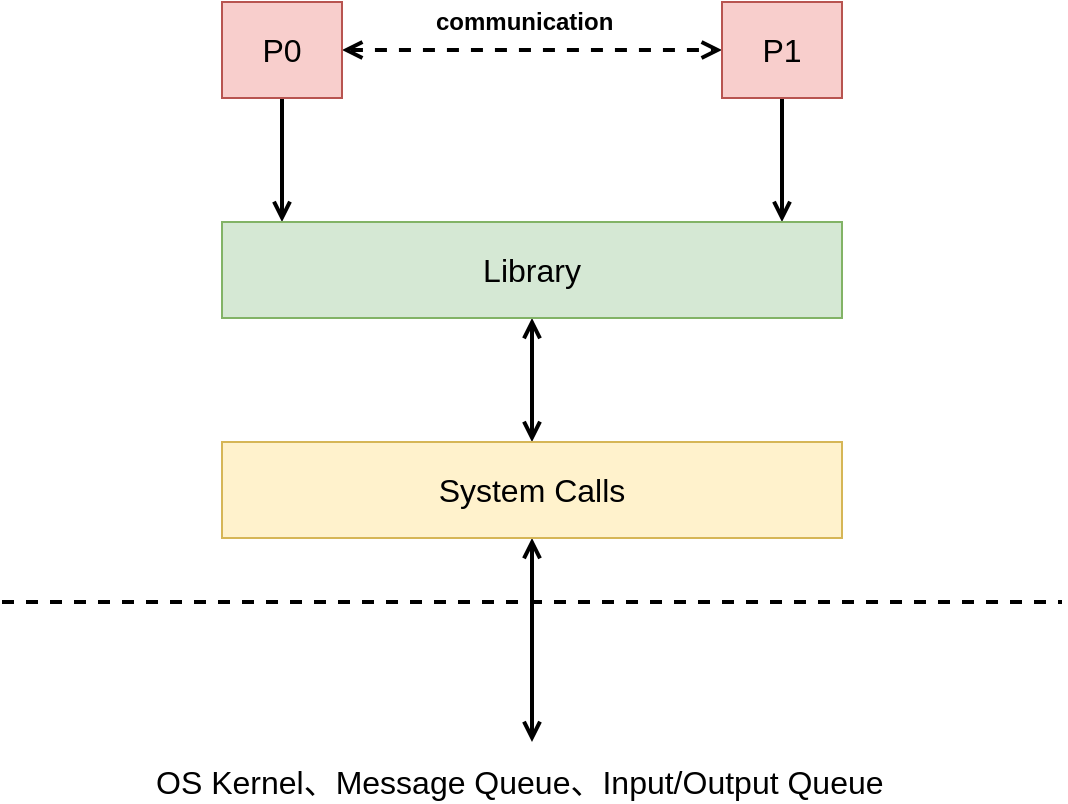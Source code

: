<mxfile version="12.9.3" type="device" pages="19"><diagram id="irB79IN5YaIiAB5_DSiq" name="system-call"><mxGraphModel dx="946" dy="725" grid="1" gridSize="10" guides="1" tooltips="1" connect="1" arrows="1" fold="1" page="1" pageScale="1" pageWidth="850" pageHeight="1100" math="0" shadow="0"><root><mxCell id="FGzT5ygWj3XZzHQ7UHJj-0"/><mxCell id="FGzT5ygWj3XZzHQ7UHJj-1" parent="FGzT5ygWj3XZzHQ7UHJj-0"/><mxCell id="O3KJlE6RPHMyGuRo-Vey-3" style="edgeStyle=none;rounded=0;orthogonalLoop=1;jettySize=auto;html=1;exitX=0.5;exitY=1;exitDx=0;exitDy=0;startArrow=none;startFill=0;endArrow=open;endFill=0;strokeWidth=2;fontSize=14;fontColor=#FF8000;" edge="1" parent="FGzT5ygWj3XZzHQ7UHJj-1" source="QIO5Ww9K_6YcpyORZe_c-0"><mxGeometry relative="1" as="geometry"><mxPoint x="300" y="220" as="targetPoint"/></mxGeometry></mxCell><mxCell id="TnGwQd6ZEPFz55nVz3-A-2" style="edgeStyle=orthogonalEdgeStyle;rounded=0;orthogonalLoop=1;jettySize=auto;html=1;exitX=1;exitY=0.5;exitDx=0;exitDy=0;entryX=0;entryY=0.5;entryDx=0;entryDy=0;startArrow=open;startFill=0;endArrow=open;endFill=0;strokeWidth=2;fontSize=14;fontColor=#FF8000;dashed=1;" edge="1" parent="FGzT5ygWj3XZzHQ7UHJj-1" source="QIO5Ww9K_6YcpyORZe_c-0" target="QIO5Ww9K_6YcpyORZe_c-1"><mxGeometry relative="1" as="geometry"/></mxCell><mxCell id="QIO5Ww9K_6YcpyORZe_c-0" value="P0" style="rounded=0;whiteSpace=wrap;html=1;fontSize=16;fillColor=#f8cecc;strokeColor=#b85450;" vertex="1" parent="FGzT5ygWj3XZzHQ7UHJj-1"><mxGeometry x="270" y="110" width="60" height="48" as="geometry"/></mxCell><mxCell id="O3KJlE6RPHMyGuRo-Vey-4" style="edgeStyle=none;rounded=0;orthogonalLoop=1;jettySize=auto;html=1;exitX=0.5;exitY=1;exitDx=0;exitDy=0;startArrow=none;startFill=0;endArrow=open;endFill=0;strokeWidth=2;fontSize=14;fontColor=#FF8000;" edge="1" parent="FGzT5ygWj3XZzHQ7UHJj-1" source="QIO5Ww9K_6YcpyORZe_c-1"><mxGeometry relative="1" as="geometry"><mxPoint x="550" y="220" as="targetPoint"/></mxGeometry></mxCell><mxCell id="QIO5Ww9K_6YcpyORZe_c-1" value="P1" style="rounded=0;whiteSpace=wrap;html=1;fontSize=16;fillColor=#f8cecc;strokeColor=#b85450;" vertex="1" parent="FGzT5ygWj3XZzHQ7UHJj-1"><mxGeometry x="520" y="110" width="60" height="48" as="geometry"/></mxCell><mxCell id="O3KJlE6RPHMyGuRo-Vey-5" style="edgeStyle=none;rounded=0;orthogonalLoop=1;jettySize=auto;html=1;exitX=0.5;exitY=1;exitDx=0;exitDy=0;startArrow=open;startFill=0;endArrow=open;endFill=0;strokeWidth=2;fontSize=14;fontColor=#FF8000;" edge="1" parent="FGzT5ygWj3XZzHQ7UHJj-1" source="O3KJlE6RPHMyGuRo-Vey-0" target="O3KJlE6RPHMyGuRo-Vey-1"><mxGeometry relative="1" as="geometry"/></mxCell><mxCell id="O3KJlE6RPHMyGuRo-Vey-0" value="Library" style="rounded=0;whiteSpace=wrap;html=1;fontSize=16;fillColor=#d5e8d4;strokeColor=#82b366;" vertex="1" parent="FGzT5ygWj3XZzHQ7UHJj-1"><mxGeometry x="270" y="220" width="310" height="48" as="geometry"/></mxCell><mxCell id="TnGwQd6ZEPFz55nVz3-A-1" style="edgeStyle=none;rounded=0;orthogonalLoop=1;jettySize=auto;html=1;exitX=0.5;exitY=1;exitDx=0;exitDy=0;startArrow=open;startFill=0;endArrow=open;endFill=0;strokeWidth=2;fontSize=14;fontColor=#FF8000;" edge="1" parent="FGzT5ygWj3XZzHQ7UHJj-1" source="O3KJlE6RPHMyGuRo-Vey-1"><mxGeometry relative="1" as="geometry"><mxPoint x="425" y="480" as="targetPoint"/></mxGeometry></mxCell><mxCell id="O3KJlE6RPHMyGuRo-Vey-1" value="System Calls" style="rounded=0;whiteSpace=wrap;html=1;fontSize=16;fillColor=#fff2cc;strokeColor=#d6b656;" vertex="1" parent="FGzT5ygWj3XZzHQ7UHJj-1"><mxGeometry x="270" y="330" width="310" height="48" as="geometry"/></mxCell><mxCell id="O3KJlE6RPHMyGuRo-Vey-6" value="" style="endArrow=none;dashed=1;html=1;strokeWidth=2;fontSize=14;fontColor=#FF8000;" edge="1" parent="FGzT5ygWj3XZzHQ7UHJj-1"><mxGeometry width="50" height="50" relative="1" as="geometry"><mxPoint x="160" y="410" as="sourcePoint"/><mxPoint x="690" y="410" as="targetPoint"/></mxGeometry></mxCell><mxCell id="TnGwQd6ZEPFz55nVz3-A-0" value="OS Kernel、Message Queue、Input/Output Queue" style="text;html=1;align=left;verticalAlign=middle;resizable=0;points=[];autosize=1;fontSize=16;" vertex="1" parent="FGzT5ygWj3XZzHQ7UHJj-1"><mxGeometry x="235" y="490" width="380" height="20" as="geometry"/></mxCell><mxCell id="FTwqnD7Pvrooi_KE53zb-0" value="communication" style="text;html=1;align=left;verticalAlign=middle;resizable=0;points=[];autosize=1;fontSize=12;fontStyle=1" vertex="1" parent="FGzT5ygWj3XZzHQ7UHJj-1"><mxGeometry x="375" y="110" width="100" height="20" as="geometry"/></mxCell></root></mxGraphModel></diagram><diagram id="3iQbegwLf3gYGtguRZSy" name="cross-host"><mxGraphModel dx="946" dy="725" grid="1" gridSize="10" guides="1" tooltips="1" connect="1" arrows="1" fold="1" page="1" pageScale="1" pageWidth="850" pageHeight="1100" math="0" shadow="0"><root><mxCell id="qVdrXs0VPXem35TZfjuy-0"/><mxCell id="qVdrXs0VPXem35TZfjuy-1" parent="qVdrXs0VPXem35TZfjuy-0"/><mxCell id="wflXseDj11u6X8xWymhB-0" style="edgeStyle=none;rounded=0;orthogonalLoop=1;jettySize=auto;html=1;exitX=0.5;exitY=1;exitDx=0;exitDy=0;startArrow=none;startFill=0;endArrow=open;endFill=0;strokeWidth=2;fontSize=14;fontColor=#FF8000;" edge="1" parent="qVdrXs0VPXem35TZfjuy-1" source="wflXseDj11u6X8xWymhB-2"><mxGeometry relative="1" as="geometry"><mxPoint x="200" y="220" as="targetPoint"/></mxGeometry></mxCell><mxCell id="wflXseDj11u6X8xWymhB-1" style="edgeStyle=orthogonalEdgeStyle;rounded=0;orthogonalLoop=1;jettySize=auto;html=1;exitX=1;exitY=0.5;exitDx=0;exitDy=0;entryX=0;entryY=0.5;entryDx=0;entryDy=0;startArrow=open;startFill=0;endArrow=open;endFill=0;strokeWidth=2;fontSize=14;fontColor=#FF8000;dashed=1;" edge="1" parent="qVdrXs0VPXem35TZfjuy-1" source="wflXseDj11u6X8xWymhB-2" target="wflXseDj11u6X8xWymhB-4"><mxGeometry relative="1" as="geometry"/></mxCell><mxCell id="wflXseDj11u6X8xWymhB-2" value="P0" style="rounded=0;whiteSpace=wrap;html=1;fontSize=16;fillColor=#f8cecc;strokeColor=#b85450;" vertex="1" parent="qVdrXs0VPXem35TZfjuy-1"><mxGeometry x="170" y="110" width="60" height="48" as="geometry"/></mxCell><mxCell id="wflXseDj11u6X8xWymhB-3" style="edgeStyle=none;rounded=0;orthogonalLoop=1;jettySize=auto;html=1;exitX=0.5;exitY=1;exitDx=0;exitDy=0;startArrow=none;startFill=0;endArrow=open;endFill=0;strokeWidth=2;fontSize=14;fontColor=#FF8000;" edge="1" parent="qVdrXs0VPXem35TZfjuy-1" source="wflXseDj11u6X8xWymhB-4"><mxGeometry relative="1" as="geometry"><mxPoint x="670" y="220" as="targetPoint"/></mxGeometry></mxCell><mxCell id="wflXseDj11u6X8xWymhB-4" value="P1" style="rounded=0;whiteSpace=wrap;html=1;fontSize=16;fillColor=#f8cecc;strokeColor=#b85450;" vertex="1" parent="qVdrXs0VPXem35TZfjuy-1"><mxGeometry x="640" y="110" width="60" height="48" as="geometry"/></mxCell><mxCell id="wflXseDj11u6X8xWymhB-5" style="edgeStyle=none;rounded=0;orthogonalLoop=1;jettySize=auto;html=1;exitX=0.5;exitY=1;exitDx=0;exitDy=0;startArrow=open;startFill=0;endArrow=open;endFill=0;strokeWidth=2;fontSize=14;fontColor=#FF8000;" edge="1" parent="qVdrXs0VPXem35TZfjuy-1" source="wflXseDj11u6X8xWymhB-6" target="wflXseDj11u6X8xWymhB-8"><mxGeometry relative="1" as="geometry"/></mxCell><mxCell id="wflXseDj11u6X8xWymhB-6" value="Library" style="rounded=0;whiteSpace=wrap;html=1;fontSize=16;fillColor=#d5e8d4;strokeColor=#82b366;" vertex="1" parent="qVdrXs0VPXem35TZfjuy-1"><mxGeometry x="170" y="220" width="120" height="48" as="geometry"/></mxCell><mxCell id="wflXseDj11u6X8xWymhB-7" style="edgeStyle=none;rounded=0;orthogonalLoop=1;jettySize=auto;html=1;exitX=0.5;exitY=1;exitDx=0;exitDy=0;startArrow=open;startFill=0;endArrow=open;endFill=0;strokeWidth=2;fontSize=14;fontColor=#FF8000;" edge="1" parent="qVdrXs0VPXem35TZfjuy-1" source="wflXseDj11u6X8xWymhB-8"><mxGeometry relative="1" as="geometry"><mxPoint x="230" y="480" as="targetPoint"/></mxGeometry></mxCell><mxCell id="wflXseDj11u6X8xWymhB-8" value="System Calls" style="rounded=0;whiteSpace=wrap;html=1;fontSize=16;fillColor=#fff2cc;strokeColor=#d6b656;" vertex="1" parent="qVdrXs0VPXem35TZfjuy-1"><mxGeometry x="170" y="330" width="120" height="48" as="geometry"/></mxCell><mxCell id="wflXseDj11u6X8xWymhB-9" value="" style="endArrow=none;dashed=1;html=1;strokeWidth=2;fontSize=14;fontColor=#FF8000;" edge="1" parent="qVdrXs0VPXem35TZfjuy-1"><mxGeometry width="50" height="50" relative="1" as="geometry"><mxPoint x="60" y="410" as="sourcePoint"/><mxPoint x="380" y="410" as="targetPoint"/></mxGeometry></mxCell><mxCell id="wflXseDj11u6X8xWymhB-20" value="" style="rounded=0;orthogonalLoop=1;jettySize=auto;html=1;dashed=1;startArrow=open;startFill=0;endArrow=open;endFill=0;strokeWidth=2;fontSize=16;fontColor=#000000;entryX=0.07;entryY=0.4;entryDx=0;entryDy=0;entryPerimeter=0;" edge="1" parent="qVdrXs0VPXem35TZfjuy-1" source="wflXseDj11u6X8xWymhB-10" target="wflXseDj11u6X8xWymhB-18"><mxGeometry relative="1" as="geometry"><mxPoint x="230" y="590" as="targetPoint"/></mxGeometry></mxCell><mxCell id="wflXseDj11u6X8xWymhB-10" value="OS Kernel" style="text;html=1;align=left;verticalAlign=middle;resizable=0;points=[];autosize=1;fontSize=16;" vertex="1" parent="qVdrXs0VPXem35TZfjuy-1"><mxGeometry x="185" y="490" width="90" height="20" as="geometry"/></mxCell><mxCell id="wflXseDj11u6X8xWymhB-11" value="communication" style="text;html=1;align=left;verticalAlign=middle;resizable=0;points=[];autosize=1;fontSize=12;fontStyle=1" vertex="1" parent="qVdrXs0VPXem35TZfjuy-1"><mxGeometry x="375" y="110" width="100" height="20" as="geometry"/></mxCell><mxCell id="wflXseDj11u6X8xWymhB-12" style="edgeStyle=none;rounded=0;orthogonalLoop=1;jettySize=auto;html=1;exitX=0.5;exitY=1;exitDx=0;exitDy=0;startArrow=open;startFill=0;endArrow=open;endFill=0;strokeWidth=2;fontSize=14;fontColor=#FF8000;" edge="1" parent="qVdrXs0VPXem35TZfjuy-1" source="wflXseDj11u6X8xWymhB-13" target="wflXseDj11u6X8xWymhB-15"><mxGeometry relative="1" as="geometry"/></mxCell><mxCell id="wflXseDj11u6X8xWymhB-13" value="Library" style="rounded=0;whiteSpace=wrap;html=1;fontSize=16;fillColor=#d5e8d4;strokeColor=#82b366;" vertex="1" parent="qVdrXs0VPXem35TZfjuy-1"><mxGeometry x="580" y="220" width="120" height="48" as="geometry"/></mxCell><mxCell id="wflXseDj11u6X8xWymhB-14" style="edgeStyle=none;rounded=0;orthogonalLoop=1;jettySize=auto;html=1;exitX=0.5;exitY=1;exitDx=0;exitDy=0;startArrow=open;startFill=0;endArrow=open;endFill=0;strokeWidth=2;fontSize=14;fontColor=#FF8000;" edge="1" parent="qVdrXs0VPXem35TZfjuy-1" source="wflXseDj11u6X8xWymhB-15"><mxGeometry relative="1" as="geometry"><mxPoint x="640" y="480" as="targetPoint"/></mxGeometry></mxCell><mxCell id="wflXseDj11u6X8xWymhB-15" value="System Calls" style="rounded=0;whiteSpace=wrap;html=1;fontSize=16;fillColor=#fff2cc;strokeColor=#d6b656;" vertex="1" parent="qVdrXs0VPXem35TZfjuy-1"><mxGeometry x="580" y="330" width="120" height="48" as="geometry"/></mxCell><mxCell id="wflXseDj11u6X8xWymhB-16" value="" style="endArrow=none;dashed=1;html=1;strokeWidth=2;fontSize=14;fontColor=#FF8000;" edge="1" parent="qVdrXs0VPXem35TZfjuy-1"><mxGeometry width="50" height="50" relative="1" as="geometry"><mxPoint x="470" y="410" as="sourcePoint"/><mxPoint x="790" y="410" as="targetPoint"/></mxGeometry></mxCell><mxCell id="wflXseDj11u6X8xWymhB-22" value="" style="edgeStyle=none;rounded=0;orthogonalLoop=1;jettySize=auto;html=1;dashed=1;startArrow=open;startFill=0;endArrow=open;endFill=0;strokeWidth=2;fontSize=16;fontColor=#000000;entryX=0.88;entryY=0.25;entryDx=0;entryDy=0;entryPerimeter=0;" edge="1" parent="qVdrXs0VPXem35TZfjuy-1" source="wflXseDj11u6X8xWymhB-17" target="wflXseDj11u6X8xWymhB-18"><mxGeometry relative="1" as="geometry"><mxPoint x="640" y="590" as="targetPoint"/></mxGeometry></mxCell><mxCell id="wflXseDj11u6X8xWymhB-17" value="OS Kernel" style="text;html=1;align=left;verticalAlign=middle;resizable=0;points=[];autosize=1;fontSize=16;" vertex="1" parent="qVdrXs0VPXem35TZfjuy-1"><mxGeometry x="595" y="490" width="90" height="20" as="geometry"/></mxCell><mxCell id="wflXseDj11u6X8xWymhB-18" value="Networking" style="ellipse;shape=cloud;whiteSpace=wrap;html=1;fillColor=#ffffff;fontSize=16;fontColor=#000000;" vertex="1" parent="qVdrXs0VPXem35TZfjuy-1"><mxGeometry x="375" y="550" width="120" height="80" as="geometry"/></mxCell></root></mxGraphModel></diagram><diagram id="R6mjl_jc8hjnlQwx9zEE" name="protocol"><mxGraphModel dx="946" dy="725" grid="1" gridSize="10" guides="1" tooltips="1" connect="1" arrows="1" fold="1" page="1" pageScale="1" pageWidth="850" pageHeight="1100" math="0" shadow="0"><root><mxCell id="KeZ3UZwXKgwrP1wirpny-0"/><mxCell id="KeZ3UZwXKgwrP1wirpny-1" parent="KeZ3UZwXKgwrP1wirpny-0"/><mxCell id="ENfQLoXtZ7bbR3Os_G68-2" style="edgeStyle=none;rounded=0;orthogonalLoop=1;jettySize=auto;html=1;exitX=1;exitY=0.5;exitDx=0;exitDy=0;exitPerimeter=0;entryX=0;entryY=0.5;entryDx=0;entryDy=0;entryPerimeter=0;dashed=1;startArrow=open;startFill=0;endArrow=open;endFill=0;strokeWidth=2;fontSize=16;fontColor=#000000;" edge="1" parent="KeZ3UZwXKgwrP1wirpny-1" source="ENfQLoXtZ7bbR3Os_G68-0" target="ENfQLoXtZ7bbR3Os_G68-1"><mxGeometry relative="1" as="geometry"/></mxCell><mxCell id="ENfQLoXtZ7bbR3Os_G68-0" value="PC-0" style="verticalAlign=top;verticalLabelPosition=bottom;labelPosition=center;align=center;html=1;outlineConnect=0;fillColor=#dae8fc;strokeColor=#6c8ebf;gradientDirection=north;strokeWidth=2;shape=mxgraph.networks.pc;fontSize=14;" vertex="1" parent="KeZ3UZwXKgwrP1wirpny-1"><mxGeometry x="220" y="140" width="50" height="35" as="geometry"/></mxCell><mxCell id="ENfQLoXtZ7bbR3Os_G68-1" value="PC-1" style="verticalAlign=top;verticalLabelPosition=bottom;labelPosition=center;align=center;html=1;outlineConnect=0;fillColor=#dae8fc;strokeColor=#6c8ebf;gradientDirection=north;strokeWidth=2;shape=mxgraph.networks.pc;fontSize=14;" vertex="1" parent="KeZ3UZwXKgwrP1wirpny-1"><mxGeometry x="580" y="140" width="50" height="35" as="geometry"/></mxCell><mxCell id="CX7V_neh7t9UaNMfwixO-0" value="2" style="rounded=0;whiteSpace=wrap;html=1;fontSize=16;fillColor=#ffffff;strokeColor=#000000;" vertex="1" parent="KeZ3UZwXKgwrP1wirpny-1"><mxGeometry x="290" y="120" width="48" height="32" as="geometry"/></mxCell><mxCell id="CX7V_neh7t9UaNMfwixO-2" style="edgeStyle=none;rounded=0;orthogonalLoop=1;jettySize=auto;html=1;exitX=1;exitY=0.5;exitDx=0;exitDy=0;dashed=1;startArrow=none;startFill=0;endArrow=open;endFill=0;strokeWidth=2;fontSize=16;fontColor=#000000;" edge="1" parent="KeZ3UZwXKgwrP1wirpny-1" source="CX7V_neh7t9UaNMfwixO-1"><mxGeometry relative="1" as="geometry"><mxPoint x="430" y="136" as="targetPoint"/></mxGeometry></mxCell><mxCell id="CX7V_neh7t9UaNMfwixO-1" value="4" style="rounded=0;whiteSpace=wrap;html=1;fontSize=16;fillColor=#ffffff;strokeColor=#000000;" vertex="1" parent="KeZ3UZwXKgwrP1wirpny-1"><mxGeometry x="338" y="120" width="48" height="32" as="geometry"/></mxCell><mxCell id="CX7V_neh7t9UaNMfwixO-4" style="edgeStyle=none;rounded=0;orthogonalLoop=1;jettySize=auto;html=1;exitX=0;exitY=0.5;exitDx=0;exitDy=0;dashed=1;startArrow=none;startFill=0;endArrow=open;endFill=0;strokeWidth=2;fontSize=16;fontColor=#000000;" edge="1" parent="KeZ3UZwXKgwrP1wirpny-1" source="CX7V_neh7t9UaNMfwixO-3"><mxGeometry relative="1" as="geometry"><mxPoint x="470" y="186" as="targetPoint"/></mxGeometry></mxCell><mxCell id="CX7V_neh7t9UaNMfwixO-3" value="16" style="rounded=0;whiteSpace=wrap;html=1;fontSize=16;fillColor=#ffffff;strokeColor=#00CC00;fontColor=#00CC00;" vertex="1" parent="KeZ3UZwXKgwrP1wirpny-1"><mxGeometry x="510" y="170" width="48" height="32" as="geometry"/></mxCell><mxCell id="CX7V_neh7t9UaNMfwixO-5" style="edgeStyle=none;rounded=0;orthogonalLoop=1;jettySize=auto;html=1;exitX=1;exitY=0.5;exitDx=0;exitDy=0;exitPerimeter=0;entryX=0;entryY=0.5;entryDx=0;entryDy=0;entryPerimeter=0;dashed=1;startArrow=open;startFill=0;endArrow=open;endFill=0;strokeWidth=2;fontSize=16;fontColor=#000000;" edge="1" parent="KeZ3UZwXKgwrP1wirpny-1" source="CX7V_neh7t9UaNMfwixO-6" target="CX7V_neh7t9UaNMfwixO-7"><mxGeometry relative="1" as="geometry"/></mxCell><mxCell id="CX7V_neh7t9UaNMfwixO-6" value="PC-0" style="verticalAlign=top;verticalLabelPosition=bottom;labelPosition=center;align=center;html=1;outlineConnect=0;fillColor=#dae8fc;strokeColor=#6c8ebf;gradientDirection=north;strokeWidth=2;shape=mxgraph.networks.pc;fontSize=14;" vertex="1" parent="KeZ3UZwXKgwrP1wirpny-1"><mxGeometry x="220" y="260" width="50" height="35" as="geometry"/></mxCell><mxCell id="CX7V_neh7t9UaNMfwixO-7" value="PC-1" style="verticalAlign=top;verticalLabelPosition=bottom;labelPosition=center;align=center;html=1;outlineConnect=0;fillColor=#dae8fc;strokeColor=#6c8ebf;gradientDirection=north;strokeWidth=2;shape=mxgraph.networks.pc;fontSize=14;" vertex="1" parent="KeZ3UZwXKgwrP1wirpny-1"><mxGeometry x="580" y="260" width="50" height="35" as="geometry"/></mxCell><mxCell id="CX7V_neh7t9UaNMfwixO-9" style="edgeStyle=none;rounded=0;orthogonalLoop=1;jettySize=auto;html=1;exitX=1;exitY=0.5;exitDx=0;exitDy=0;dashed=1;startArrow=none;startFill=0;endArrow=open;endFill=0;strokeWidth=2;fontSize=16;fontColor=#000000;" edge="1" parent="KeZ3UZwXKgwrP1wirpny-1" source="CX7V_neh7t9UaNMfwixO-10"><mxGeometry relative="1" as="geometry"><mxPoint x="430" y="256" as="targetPoint"/></mxGeometry></mxCell><mxCell id="CX7V_neh7t9UaNMfwixO-10" value="4" style="rounded=0;whiteSpace=wrap;html=1;fontSize=16;fillColor=#ffffff;strokeColor=#000000;" vertex="1" parent="KeZ3UZwXKgwrP1wirpny-1"><mxGeometry x="338" y="240" width="48" height="32" as="geometry"/></mxCell><mxCell id="CX7V_neh7t9UaNMfwixO-11" style="edgeStyle=none;rounded=0;orthogonalLoop=1;jettySize=auto;html=1;exitX=0;exitY=0.5;exitDx=0;exitDy=0;dashed=1;startArrow=none;startFill=0;endArrow=open;endFill=0;strokeWidth=2;fontSize=16;fontColor=#000000;" edge="1" parent="KeZ3UZwXKgwrP1wirpny-1" source="CX7V_neh7t9UaNMfwixO-12"><mxGeometry relative="1" as="geometry"><mxPoint x="470" y="306" as="targetPoint"/></mxGeometry></mxCell><mxCell id="CX7V_neh7t9UaNMfwixO-12" value="-1" style="rounded=0;whiteSpace=wrap;html=1;fontSize=16;fillColor=#ffffff;strokeColor=#FF0000;fontColor=#FF0000;" vertex="1" parent="KeZ3UZwXKgwrP1wirpny-1"><mxGeometry x="510" y="290" width="48" height="32" as="geometry"/></mxCell></root></mxGraphModel></diagram><diagram id="93a0GAU68GRHwFEk0m87" name="netstack"><mxGraphModel dx="946" dy="725" grid="1" gridSize="10" guides="1" tooltips="1" connect="1" arrows="1" fold="1" page="1" pageScale="1" pageWidth="850" pageHeight="1100" math="0" shadow="0"><root><mxCell id="yM3U07YYJfWIzafqA2as-0"/><mxCell id="yM3U07YYJfWIzafqA2as-1" parent="yM3U07YYJfWIzafqA2as-0"/><mxCell id="eebKDsm29G3pPG1Hh4pu-0" value="" style="endArrow=none;dashed=1;html=1;strokeWidth=2;fontSize=14;fontColor=#FF8000;" edge="1" parent="yM3U07YYJfWIzafqA2as-1"><mxGeometry width="50" height="50" relative="1" as="geometry"><mxPoint x="80" y="340" as="sourcePoint"/><mxPoint x="210" y="340" as="targetPoint"/></mxGeometry></mxCell><mxCell id="b44THIt3fxtV9SQoi6Qn-2" value="" style="edgeStyle=none;rounded=0;orthogonalLoop=1;jettySize=auto;html=1;startArrow=open;startFill=0;endArrow=open;endFill=0;strokeWidth=2;fontSize=16;fontColor=#00CC00;entryX=0.13;entryY=0.77;entryDx=0;entryDy=0;entryPerimeter=0;" edge="1" parent="yM3U07YYJfWIzafqA2as-1" source="eebKDsm29G3pPG1Hh4pu-1" target="b44THIt3fxtV9SQoi6Qn-0"><mxGeometry relative="1" as="geometry"><mxPoint x="270" y="370" as="targetPoint"/></mxGeometry></mxCell><mxCell id="eebKDsm29G3pPG1Hh4pu-1" value="netstack" style="text;html=1;align=left;verticalAlign=middle;resizable=0;points=[];autosize=1;fontSize=16;" vertex="1" parent="yM3U07YYJfWIzafqA2as-1"><mxGeometry x="110" y="360" width="80" height="20" as="geometry"/></mxCell><mxCell id="eebKDsm29G3pPG1Hh4pu-2" value="Windows" style="text;html=1;align=left;verticalAlign=middle;resizable=0;points=[];autosize=1;fontSize=16;" vertex="1" parent="yM3U07YYJfWIzafqA2as-1"><mxGeometry x="110" y="310" width="80" height="20" as="geometry"/></mxCell><mxCell id="eebKDsm29G3pPG1Hh4pu-3" value="" style="endArrow=none;dashed=1;html=1;strokeWidth=2;fontSize=14;fontColor=#FF8000;" edge="1" parent="yM3U07YYJfWIzafqA2as-1"><mxGeometry width="50" height="50" relative="1" as="geometry"><mxPoint x="630" y="340" as="sourcePoint"/><mxPoint x="770" y="340" as="targetPoint"/></mxGeometry></mxCell><mxCell id="b44THIt3fxtV9SQoi6Qn-4" value="" style="edgeStyle=none;rounded=0;orthogonalLoop=1;jettySize=auto;html=1;startArrow=open;startFill=0;endArrow=open;endFill=0;strokeWidth=2;fontSize=16;fontColor=#00CC00;entryX=0.96;entryY=0.7;entryDx=0;entryDy=0;entryPerimeter=0;" edge="1" parent="yM3U07YYJfWIzafqA2as-1" source="eebKDsm29G3pPG1Hh4pu-4" target="b44THIt3fxtV9SQoi6Qn-0"><mxGeometry relative="1" as="geometry"><mxPoint x="575" y="370" as="targetPoint"/></mxGeometry></mxCell><mxCell id="eebKDsm29G3pPG1Hh4pu-4" value="netstack" style="text;html=1;align=left;verticalAlign=middle;resizable=0;points=[];autosize=1;fontSize=16;" vertex="1" parent="yM3U07YYJfWIzafqA2as-1"><mxGeometry x="655" y="360" width="80" height="20" as="geometry"/></mxCell><mxCell id="eebKDsm29G3pPG1Hh4pu-5" value="Linux" style="text;html=1;align=left;verticalAlign=middle;resizable=0;points=[];autosize=1;fontSize=16;" vertex="1" parent="yM3U07YYJfWIzafqA2as-1"><mxGeometry x="670" y="310" width="50" height="20" as="geometry"/></mxCell><mxCell id="eebKDsm29G3pPG1Hh4pu-6" value="" style="endArrow=none;dashed=1;html=1;strokeWidth=2;fontSize=14;fontColor=#FF8000;" edge="1" parent="yM3U07YYJfWIzafqA2as-1"><mxGeometry width="50" height="50" relative="1" as="geometry"><mxPoint x="240" y="110" as="sourcePoint"/><mxPoint x="370" y="110" as="targetPoint"/></mxGeometry></mxCell><mxCell id="b44THIt3fxtV9SQoi6Qn-6" value="" style="edgeStyle=none;rounded=0;orthogonalLoop=1;jettySize=auto;html=1;startArrow=open;startFill=0;endArrow=open;endFill=0;strokeWidth=2;fontSize=16;fontColor=#00CC00;entryX=0.325;entryY=0.1;entryDx=0;entryDy=0;entryPerimeter=0;" edge="1" parent="yM3U07YYJfWIzafqA2as-1" source="eebKDsm29G3pPG1Hh4pu-7" target="b44THIt3fxtV9SQoi6Qn-0"><mxGeometry relative="1" as="geometry"><mxPoint x="310" y="230" as="targetPoint"/></mxGeometry></mxCell><mxCell id="eebKDsm29G3pPG1Hh4pu-7" value="netstack" style="text;html=1;align=left;verticalAlign=middle;resizable=0;points=[];autosize=1;fontSize=16;" vertex="1" parent="yM3U07YYJfWIzafqA2as-1"><mxGeometry x="270" y="130" width="80" height="20" as="geometry"/></mxCell><mxCell id="eebKDsm29G3pPG1Hh4pu-8" value="Android" style="text;html=1;align=left;verticalAlign=middle;resizable=0;points=[];autosize=1;fontSize=16;" vertex="1" parent="yM3U07YYJfWIzafqA2as-1"><mxGeometry x="270" y="80" width="70" height="20" as="geometry"/></mxCell><mxCell id="eebKDsm29G3pPG1Hh4pu-9" value="" style="endArrow=none;dashed=1;html=1;strokeWidth=2;fontSize=14;fontColor=#FF8000;" edge="1" parent="yM3U07YYJfWIzafqA2as-1"><mxGeometry width="50" height="50" relative="1" as="geometry"><mxPoint x="420" y="110" as="sourcePoint"/><mxPoint x="550" y="110" as="targetPoint"/></mxGeometry></mxCell><mxCell id="b44THIt3fxtV9SQoi6Qn-8" value="" style="edgeStyle=none;rounded=0;orthogonalLoop=1;jettySize=auto;html=1;startArrow=open;startFill=0;endArrow=open;endFill=0;strokeWidth=2;fontSize=16;fontColor=#00CC00;entryX=0.88;entryY=0.25;entryDx=0;entryDy=0;entryPerimeter=0;" edge="1" parent="yM3U07YYJfWIzafqA2as-1" source="eebKDsm29G3pPG1Hh4pu-10" target="b44THIt3fxtV9SQoi6Qn-0"><mxGeometry relative="1" as="geometry"><mxPoint x="490" y="230" as="targetPoint"/></mxGeometry></mxCell><mxCell id="eebKDsm29G3pPG1Hh4pu-10" value="netstack" style="text;html=1;align=left;verticalAlign=middle;resizable=0;points=[];autosize=1;fontSize=16;" vertex="1" parent="yM3U07YYJfWIzafqA2as-1"><mxGeometry x="450" y="130" width="80" height="20" as="geometry"/></mxCell><mxCell id="eebKDsm29G3pPG1Hh4pu-11" value="iOS" style="text;html=1;align=left;verticalAlign=middle;resizable=0;points=[];autosize=1;fontSize=16;" vertex="1" parent="yM3U07YYJfWIzafqA2as-1"><mxGeometry x="450" y="80" width="40" height="20" as="geometry"/></mxCell><mxCell id="b44THIt3fxtV9SQoi6Qn-0" value="Networking" style="ellipse;shape=cloud;whiteSpace=wrap;html=1;fillColor=#ffffff;fontSize=16;fontColor=#000000;" vertex="1" parent="yM3U07YYJfWIzafqA2as-1"><mxGeometry x="340" y="230" width="120" height="80" as="geometry"/></mxCell><mxCell id="u1pCbfRH0flU5xhoytA5-0" value="IPv4" style="text;html=1;align=left;verticalAlign=middle;resizable=0;points=[];autosize=1;fontSize=12;fontStyle=1" vertex="1" parent="yM3U07YYJfWIzafqA2as-1"><mxGeometry x="310" y="200" width="40" height="20" as="geometry"/></mxCell><mxCell id="u1pCbfRH0flU5xhoytA5-1" value="IPv4" style="text;html=1;align=left;verticalAlign=middle;resizable=0;points=[];autosize=1;fontSize=12;fontStyle=1" vertex="1" parent="yM3U07YYJfWIzafqA2as-1"><mxGeometry x="285" y="320" width="40" height="20" as="geometry"/></mxCell><mxCell id="u1pCbfRH0flU5xhoytA5-2" value="IPv4" style="text;html=1;align=left;verticalAlign=middle;resizable=0;points=[];autosize=1;fontSize=12;fontStyle=1" vertex="1" parent="yM3U07YYJfWIzafqA2as-1"><mxGeometry x="470" y="200" width="40" height="20" as="geometry"/></mxCell><mxCell id="u1pCbfRH0flU5xhoytA5-3" value="IPv4" style="text;html=1;align=left;verticalAlign=middle;resizable=0;points=[];autosize=1;fontSize=12;fontStyle=1" vertex="1" parent="yM3U07YYJfWIzafqA2as-1"><mxGeometry x="500" y="320" width="40" height="20" as="geometry"/></mxCell></root></mxGraphModel></diagram><diagram id="iedH0bvPPSdf3sBYRZtW" name="gateway"><mxGraphModel dx="946" dy="725" grid="1" gridSize="10" guides="1" tooltips="1" connect="1" arrows="1" fold="1" page="1" pageScale="1" pageWidth="850" pageHeight="1100" math="0" shadow="0"><root><mxCell id="jP7U0Py5JMa0wA3QPPvw-0"/><mxCell id="jP7U0Py5JMa0wA3QPPvw-1" parent="jP7U0Py5JMa0wA3QPPvw-0"/><mxCell id="AL5m7aMpru6LaZgTksBA-11" style="edgeStyle=none;rounded=0;orthogonalLoop=1;jettySize=auto;html=1;exitX=1;exitY=0.5;exitDx=0;exitDy=0;exitPerimeter=0;entryX=0;entryY=0.5;entryDx=0;entryDy=0;entryPerimeter=0;startArrow=open;startFill=0;endArrow=open;endFill=0;strokeWidth=2;fontSize=16;fontColor=#00CC00;" edge="1" parent="jP7U0Py5JMa0wA3QPPvw-1" source="AL5m7aMpru6LaZgTksBA-1" target="AL5m7aMpru6LaZgTksBA-8"><mxGeometry relative="1" as="geometry"/></mxCell><mxCell id="AL5m7aMpru6LaZgTksBA-1" value="PC-0" style="verticalAlign=top;verticalLabelPosition=bottom;labelPosition=center;align=center;html=1;outlineConnect=0;fillColor=#dae8fc;strokeColor=#6c8ebf;gradientDirection=north;strokeWidth=2;shape=mxgraph.networks.pc;fontSize=14;" vertex="1" parent="jP7U0Py5JMa0wA3QPPvw-1"><mxGeometry x="160" y="140" width="50" height="35" as="geometry"/></mxCell><mxCell id="AL5m7aMpru6LaZgTksBA-12" style="edgeStyle=none;rounded=0;orthogonalLoop=1;jettySize=auto;html=1;exitX=0;exitY=0.5;exitDx=0;exitDy=0;exitPerimeter=0;entryX=1;entryY=0.5;entryDx=0;entryDy=0;entryPerimeter=0;startArrow=open;startFill=0;endArrow=open;endFill=0;strokeWidth=2;fontSize=16;fontColor=#00CC00;" edge="1" parent="jP7U0Py5JMa0wA3QPPvw-1" source="AL5m7aMpru6LaZgTksBA-2" target="AL5m7aMpru6LaZgTksBA-10"><mxGeometry relative="1" as="geometry"/></mxCell><mxCell id="AL5m7aMpru6LaZgTksBA-2" value="PC-1" style="verticalAlign=top;verticalLabelPosition=bottom;labelPosition=center;align=center;html=1;outlineConnect=0;fillColor=#dae8fc;strokeColor=#6c8ebf;gradientDirection=north;strokeWidth=2;shape=mxgraph.networks.pc;fontSize=14;" vertex="1" parent="jP7U0Py5JMa0wA3QPPvw-1"><mxGeometry x="640" y="140" width="50" height="35" as="geometry"/></mxCell><mxCell id="AL5m7aMpru6LaZgTksBA-13" style="edgeStyle=none;rounded=0;orthogonalLoop=1;jettySize=auto;html=1;exitX=1;exitY=0.5;exitDx=0;exitDy=0;exitPerimeter=0;entryX=0;entryY=0.5;entryDx=0;entryDy=0;entryPerimeter=0;startArrow=open;startFill=0;endArrow=open;endFill=0;strokeWidth=2;fontSize=16;fontColor=#00CC00;" edge="1" parent="jP7U0Py5JMa0wA3QPPvw-1" source="AL5m7aMpru6LaZgTksBA-8" target="AL5m7aMpru6LaZgTksBA-10"><mxGeometry relative="1" as="geometry"/></mxCell><mxCell id="wFOvYp-dcs7K3lfz5StZ-8" value="" style="edgeStyle=none;rounded=0;orthogonalLoop=1;jettySize=auto;html=1;dashed=1;startArrow=none;startFill=0;endArrow=open;endFill=0;strokeWidth=2;fontSize=16;fontColor=#00CC00;" edge="1" parent="jP7U0Py5JMa0wA3QPPvw-1"><mxGeometry relative="1" as="geometry"><mxPoint x="300" y="180" as="sourcePoint"/><mxPoint x="370" y="290" as="targetPoint"/></mxGeometry></mxCell><mxCell id="AL5m7aMpru6LaZgTksBA-8" value="" style="fontColor=#0066CC;verticalAlign=top;verticalLabelPosition=bottom;labelPosition=center;align=center;html=1;outlineConnect=0;fillColor=#CCCCCC;strokeColor=#6881B3;gradientColor=none;gradientDirection=north;strokeWidth=2;shape=mxgraph.networks.switch;" vertex="1" parent="jP7U0Py5JMa0wA3QPPvw-1"><mxGeometry x="270" y="150" width="50" height="15" as="geometry"/></mxCell><mxCell id="AL5m7aMpru6LaZgTksBA-10" value="" style="fontColor=#0066CC;verticalAlign=top;verticalLabelPosition=bottom;labelPosition=center;align=center;html=1;outlineConnect=0;fillColor=#CCCCCC;strokeColor=#6881B3;gradientColor=none;gradientDirection=north;strokeWidth=2;shape=mxgraph.networks.switch;" vertex="1" parent="jP7U0Py5JMa0wA3QPPvw-1"><mxGeometry x="520" y="150" width="50" height="15" as="geometry"/></mxCell><mxCell id="y_koBzAHCG2XjpnZwuDL-0" value="IPv4" style="text;html=1;align=left;verticalAlign=middle;resizable=0;points=[];autosize=1;fontSize=12;fontStyle=1" vertex="1" parent="jP7U0Py5JMa0wA3QPPvw-1"><mxGeometry x="220" y="130" width="40" height="20" as="geometry"/></mxCell><mxCell id="y_koBzAHCG2XjpnZwuDL-1" value="IPv6" style="text;html=1;align=left;verticalAlign=middle;resizable=0;points=[];autosize=1;fontSize=12;fontStyle=1" vertex="1" parent="jP7U0Py5JMa0wA3QPPvw-1"><mxGeometry x="400" y="130" width="40" height="20" as="geometry"/></mxCell><mxCell id="y_koBzAHCG2XjpnZwuDL-2" value="IPv6" style="text;html=1;align=left;verticalAlign=middle;resizable=0;points=[];autosize=1;fontSize=12;fontStyle=1" vertex="1" parent="jP7U0Py5JMa0wA3QPPvw-1"><mxGeometry x="590" y="130" width="40" height="20" as="geometry"/></mxCell><mxCell id="wFOvYp-dcs7K3lfz5StZ-1" style="edgeStyle=none;rounded=0;orthogonalLoop=1;jettySize=auto;html=1;exitX=0;exitY=0.5;exitDx=0;exitDy=0;startArrow=open;startFill=0;endArrow=open;endFill=0;strokeWidth=2;fontSize=16;fontColor=#00CC00;" edge="1" parent="jP7U0Py5JMa0wA3QPPvw-1" source="wFOvYp-dcs7K3lfz5StZ-0"><mxGeometry relative="1" as="geometry"><mxPoint x="255" y="394" as="targetPoint"/></mxGeometry></mxCell><mxCell id="wFOvYp-dcs7K3lfz5StZ-2" style="edgeStyle=none;rounded=0;orthogonalLoop=1;jettySize=auto;html=1;exitX=1;exitY=0.5;exitDx=0;exitDy=0;startArrow=open;startFill=0;endArrow=open;endFill=0;strokeWidth=2;fontSize=16;fontColor=#00CC00;" edge="1" parent="jP7U0Py5JMa0wA3QPPvw-1" source="wFOvYp-dcs7K3lfz5StZ-0"><mxGeometry relative="1" as="geometry"><mxPoint x="595" y="394" as="targetPoint"/></mxGeometry></mxCell><mxCell id="wFOvYp-dcs7K3lfz5StZ-3" style="edgeStyle=none;rounded=0;orthogonalLoop=1;jettySize=auto;html=1;exitX=0.5;exitY=0;exitDx=0;exitDy=0;startArrow=none;startFill=0;endArrow=none;endFill=0;strokeWidth=2;fontSize=16;fontColor=#00CC00;dashed=1;" edge="1" parent="jP7U0Py5JMa0wA3QPPvw-1" source="wFOvYp-dcs7K3lfz5StZ-0"><mxGeometry relative="1" as="geometry"><mxPoint x="430" y="280" as="targetPoint"/></mxGeometry></mxCell><mxCell id="wFOvYp-dcs7K3lfz5StZ-4" style="edgeStyle=none;rounded=0;orthogonalLoop=1;jettySize=auto;html=1;exitX=0.5;exitY=1;exitDx=0;exitDy=0;startArrow=none;startFill=0;endArrow=none;endFill=0;strokeWidth=2;fontSize=16;fontColor=#00CC00;dashed=1;" edge="1" parent="jP7U0Py5JMa0wA3QPPvw-1" source="wFOvYp-dcs7K3lfz5StZ-0"><mxGeometry relative="1" as="geometry"><mxPoint x="430" y="510" as="targetPoint"/></mxGeometry></mxCell><mxCell id="wFOvYp-dcs7K3lfz5StZ-0" value="Gateway" style="rounded=0;whiteSpace=wrap;html=1;fontSize=16;fillColor=#fff2cc;strokeColor=#d6b656;" vertex="1" parent="jP7U0Py5JMa0wA3QPPvw-1"><mxGeometry x="370" y="370" width="120" height="48" as="geometry"/></mxCell><mxCell id="wFOvYp-dcs7K3lfz5StZ-5" value="Protocol A" style="text;html=1;align=left;verticalAlign=middle;resizable=0;points=[];autosize=1;fontSize=12;fontStyle=1" vertex="1" parent="jP7U0Py5JMa0wA3QPPvw-1"><mxGeometry x="505" y="310" width="80" height="20" as="geometry"/></mxCell><mxCell id="wFOvYp-dcs7K3lfz5StZ-6" value="Protocol B" style="text;html=1;align=left;verticalAlign=middle;resizable=0;points=[];autosize=1;fontSize=12;fontStyle=1" vertex="1" parent="jP7U0Py5JMa0wA3QPPvw-1"><mxGeometry x="290" y="310" width="80" height="20" as="geometry"/></mxCell></root></mxGraphModel></diagram><diagram id="0SjIzuPbxEsQQfEvjPCw" name="layer"><mxGraphModel dx="946" dy="725" grid="1" gridSize="10" guides="1" tooltips="1" connect="1" arrows="1" fold="1" page="1" pageScale="1" pageWidth="850" pageHeight="1100" math="0" shadow="0"><root><mxCell id="tdD3gkhpA1UPumqCfVqb-0"/><mxCell id="tdD3gkhpA1UPumqCfVqb-1" parent="tdD3gkhpA1UPumqCfVqb-0"/><mxCell id="eslb5E2pxvHBaM3fKQnI-0" value="应用层" style="rounded=0;whiteSpace=wrap;html=1;fontSize=16;fillColor=#ffffff;strokeColor=#000000;" vertex="1" parent="tdD3gkhpA1UPumqCfVqb-1"><mxGeometry x="190" y="120" width="120" height="48" as="geometry"/></mxCell><mxCell id="eslb5E2pxvHBaM3fKQnI-1" value="表示层" style="rounded=0;whiteSpace=wrap;html=1;fontSize=16;fillColor=#ffffff;strokeColor=#000000;" vertex="1" parent="tdD3gkhpA1UPumqCfVqb-1"><mxGeometry x="190" y="168" width="120" height="48" as="geometry"/></mxCell><mxCell id="eslb5E2pxvHBaM3fKQnI-2" value="会话层" style="rounded=0;whiteSpace=wrap;html=1;fontSize=16;fillColor=#ffffff;strokeColor=#000000;" vertex="1" parent="tdD3gkhpA1UPumqCfVqb-1"><mxGeometry x="190" y="216" width="120" height="48" as="geometry"/></mxCell><mxCell id="eslb5E2pxvHBaM3fKQnI-3" value="运输层" style="rounded=0;whiteSpace=wrap;html=1;fontSize=16;fillColor=#ffffff;strokeColor=#000000;" vertex="1" parent="tdD3gkhpA1UPumqCfVqb-1"><mxGeometry x="190" y="264" width="120" height="48" as="geometry"/></mxCell><mxCell id="eslb5E2pxvHBaM3fKQnI-4" value="应用层" style="rounded=0;whiteSpace=wrap;html=1;fontSize=16;fillColor=#ffffff;strokeColor=#000000;" vertex="1" parent="tdD3gkhpA1UPumqCfVqb-1"><mxGeometry x="540" y="120" width="120" height="144" as="geometry"/></mxCell><mxCell id="eslb5E2pxvHBaM3fKQnI-5" value="运输层" style="rounded=0;whiteSpace=wrap;html=1;fontSize=16;fillColor=#ffffff;strokeColor=#000000;" vertex="1" parent="tdD3gkhpA1UPumqCfVqb-1"><mxGeometry x="540" y="264" width="120" height="48" as="geometry"/></mxCell><mxCell id="eslb5E2pxvHBaM3fKQnI-6" value="网络层" style="rounded=0;whiteSpace=wrap;html=1;fontSize=16;fillColor=#ffffff;strokeColor=#000000;" vertex="1" parent="tdD3gkhpA1UPumqCfVqb-1"><mxGeometry x="540" y="312" width="120" height="48" as="geometry"/></mxCell><mxCell id="eslb5E2pxvHBaM3fKQnI-7" value="网络接口层" style="rounded=0;whiteSpace=wrap;html=1;fontSize=16;fillColor=#ffffff;strokeColor=#000000;" vertex="1" parent="tdD3gkhpA1UPumqCfVqb-1"><mxGeometry x="540" y="360" width="120" height="96" as="geometry"/></mxCell><mxCell id="eslb5E2pxvHBaM3fKQnI-8" value="网络层" style="rounded=0;whiteSpace=wrap;html=1;fontSize=16;fillColor=#ffffff;strokeColor=#000000;" vertex="1" parent="tdD3gkhpA1UPumqCfVqb-1"><mxGeometry x="190" y="312" width="120" height="48" as="geometry"/></mxCell><mxCell id="eslb5E2pxvHBaM3fKQnI-9" value="数据链路层" style="rounded=0;whiteSpace=wrap;html=1;fontSize=16;fillColor=#ffffff;strokeColor=#000000;" vertex="1" parent="tdD3gkhpA1UPumqCfVqb-1"><mxGeometry x="190" y="360" width="120" height="48" as="geometry"/></mxCell><mxCell id="eslb5E2pxvHBaM3fKQnI-10" value="物理层" style="rounded=0;whiteSpace=wrap;html=1;fontSize=16;fillColor=#ffffff;strokeColor=#000000;" vertex="1" parent="tdD3gkhpA1UPumqCfVqb-1"><mxGeometry x="190" y="408" width="120" height="48" as="geometry"/></mxCell><mxCell id="eslb5E2pxvHBaM3fKQnI-12" value="" style="endArrow=classic;startArrow=classic;html=1;dashed=1;strokeWidth=2;fontSize=16;fontColor=#00CC00;" edge="1" parent="tdD3gkhpA1UPumqCfVqb-1"><mxGeometry width="50" height="50" relative="1" as="geometry"><mxPoint x="320" y="410" as="sourcePoint"/><mxPoint x="530" y="410" as="targetPoint"/></mxGeometry></mxCell><mxCell id="C9p8XFNBs1MU_bt6-wbR-0" value="WiFi、Ethernet" style="text;html=1;align=left;verticalAlign=middle;resizable=0;points=[];autosize=1;fontSize=12;fontStyle=1" vertex="1" parent="tdD3gkhpA1UPumqCfVqb-1"><mxGeometry x="375" y="422" width="100" height="20" as="geometry"/></mxCell><mxCell id="C9p8XFNBs1MU_bt6-wbR-1" value="" style="endArrow=classic;startArrow=classic;html=1;dashed=1;strokeWidth=2;fontSize=16;fontColor=#00CC00;" edge="1" parent="tdD3gkhpA1UPumqCfVqb-1"><mxGeometry width="50" height="50" relative="1" as="geometry"><mxPoint x="320" y="340" as="sourcePoint"/><mxPoint x="530" y="340" as="targetPoint"/></mxGeometry></mxCell><mxCell id="C9p8XFNBs1MU_bt6-wbR-2" value="IPv4、IPv6、IPSec" style="text;html=1;align=left;verticalAlign=middle;resizable=0;points=[];autosize=1;fontSize=12;fontStyle=1" vertex="1" parent="tdD3gkhpA1UPumqCfVqb-1"><mxGeometry x="365" y="350" width="120" height="20" as="geometry"/></mxCell><mxCell id="C9p8XFNBs1MU_bt6-wbR-3" value="" style="endArrow=classic;startArrow=classic;html=1;dashed=1;strokeWidth=2;fontSize=16;fontColor=#00CC00;" edge="1" parent="tdD3gkhpA1UPumqCfVqb-1"><mxGeometry width="50" height="50" relative="1" as="geometry"><mxPoint x="320" y="287.5" as="sourcePoint"/><mxPoint x="530" y="287.5" as="targetPoint"/></mxGeometry></mxCell><mxCell id="C9p8XFNBs1MU_bt6-wbR-4" value="TCP、UDP" style="text;html=1;align=left;verticalAlign=middle;resizable=0;points=[];autosize=1;fontSize=12;fontStyle=1" vertex="1" parent="tdD3gkhpA1UPumqCfVqb-1"><mxGeometry x="385" y="292" width="80" height="20" as="geometry"/></mxCell><mxCell id="C9p8XFNBs1MU_bt6-wbR-5" value="" style="endArrow=classic;startArrow=classic;html=1;dashed=1;strokeWidth=2;fontSize=16;fontColor=#00CC00;" edge="1" parent="tdD3gkhpA1UPumqCfVqb-1"><mxGeometry width="50" height="50" relative="1" as="geometry"><mxPoint x="320" y="191.5" as="sourcePoint"/><mxPoint x="530" y="191.5" as="targetPoint"/></mxGeometry></mxCell><mxCell id="C9p8XFNBs1MU_bt6-wbR-6" value="HTTP、FTP、Telnet" style="text;html=1;align=left;verticalAlign=middle;resizable=0;points=[];autosize=1;fontSize=12;fontStyle=1" vertex="1" parent="tdD3gkhpA1UPumqCfVqb-1"><mxGeometry x="360" y="196" width="130" height="20" as="geometry"/></mxCell><mxCell id="C9p8XFNBs1MU_bt6-wbR-7" value="2 x 3 x 2 x 3 = 36" style="text;html=1;align=left;verticalAlign=middle;resizable=0;points=[];autosize=1;fontSize=12;fontStyle=1;fontColor=#FF0000;" vertex="1" parent="tdD3gkhpA1UPumqCfVqb-1"><mxGeometry x="370" y="490" width="110" height="20" as="geometry"/></mxCell><mxCell id="C9p8XFNBs1MU_bt6-wbR-8" value="2 + 3 + 2 + 3 = 10" style="text;html=1;align=left;verticalAlign=middle;resizable=0;points=[];autosize=1;fontSize=12;fontStyle=1;fontColor=#0000FF;" vertex="1" parent="tdD3gkhpA1UPumqCfVqb-1"><mxGeometry x="370" y="520" width="110" height="20" as="geometry"/></mxCell></root></mxGraphModel></diagram><diagram id="W-Wh84eD92p7UXexqNuE" name="http-basic"><mxGraphModel dx="946" dy="725" grid="1" gridSize="10" guides="1" tooltips="1" connect="1" arrows="1" fold="1" page="1" pageScale="1" pageWidth="850" pageHeight="1100" math="0" shadow="0"><root><mxCell id="0"/><mxCell id="1" parent="0"/><mxCell id="oaYnbfSbtf3EUxHEldh4-5" style="rounded=0;orthogonalLoop=1;jettySize=auto;html=1;exitX=1;exitY=0.5;exitDx=0;exitDy=0;exitPerimeter=0;entryX=0;entryY=0.15;entryDx=0;entryDy=0;entryPerimeter=0;fontSize=14;fontColor=#000000;strokeWidth=2;startArrow=open;startFill=0;endArrow=open;endFill=0;" edge="1" parent="1" source="oaYnbfSbtf3EUxHEldh4-1" target="oaYnbfSbtf3EUxHEldh4-4"><mxGeometry relative="1" as="geometry"/></mxCell><mxCell id="oaYnbfSbtf3EUxHEldh4-1" value="PC" style="verticalAlign=top;verticalLabelPosition=bottom;labelPosition=center;align=center;html=1;outlineConnect=0;fillColor=#dae8fc;strokeColor=#6c8ebf;gradientDirection=north;strokeWidth=2;shape=mxgraph.networks.pc;fontSize=14;" vertex="1" parent="1"><mxGeometry x="193" y="100" width="50" height="35" as="geometry"/></mxCell><mxCell id="oaYnbfSbtf3EUxHEldh4-7" style="edgeStyle=none;rounded=0;orthogonalLoop=1;jettySize=auto;html=1;exitX=1;exitY=0.5;exitDx=0;exitDy=0;exitPerimeter=0;startArrow=open;startFill=0;endArrow=open;endFill=0;strokeWidth=2;fontSize=14;fontColor=#000000;" edge="1" parent="1" source="oaYnbfSbtf3EUxHEldh4-2" target="oaYnbfSbtf3EUxHEldh4-4"><mxGeometry relative="1" as="geometry"/></mxCell><mxCell id="oaYnbfSbtf3EUxHEldh4-2" value="Mobile Device" style="verticalAlign=top;verticalLabelPosition=bottom;labelPosition=center;align=center;html=1;outlineConnect=0;fillColor=#dae8fc;strokeColor=#6c8ebf;gradientDirection=north;strokeWidth=2;shape=mxgraph.networks.tablet;fontSize=14;" vertex="1" parent="1"><mxGeometry x="193" y="290" width="50" height="35" as="geometry"/></mxCell><mxCell id="oaYnbfSbtf3EUxHEldh4-3" value="MySQL" style="verticalAlign=top;verticalLabelPosition=bottom;labelPosition=center;align=center;html=1;outlineConnect=0;fillColor=#dae8fc;strokeColor=#6c8ebf;gradientDirection=north;strokeWidth=2;shape=mxgraph.networks.server_storage;fontSize=14;" vertex="1" parent="1"><mxGeometry x="613" y="190" width="45" height="50" as="geometry"/></mxCell><mxCell id="oaYnbfSbtf3EUxHEldh4-6" style="edgeStyle=none;rounded=0;orthogonalLoop=1;jettySize=auto;html=1;exitX=1;exitY=0.5;exitDx=0;exitDy=0;exitPerimeter=0;entryX=0;entryY=0.5;entryDx=0;entryDy=0;entryPerimeter=0;startArrow=open;startFill=0;endArrow=open;endFill=0;strokeWidth=2;fontSize=14;fontColor=#000000;" edge="1" parent="1" source="oaYnbfSbtf3EUxHEldh4-4" target="oaYnbfSbtf3EUxHEldh4-3"><mxGeometry relative="1" as="geometry"/></mxCell><mxCell id="oaYnbfSbtf3EUxHEldh4-4" value="nginx/apache" style="verticalAlign=top;verticalLabelPosition=bottom;labelPosition=center;align=center;html=1;outlineConnect=0;fillColor=#dae8fc;strokeColor=#6c8ebf;gradientDirection=north;strokeWidth=2;shape=mxgraph.networks.server;fontSize=14;" vertex="1" parent="1"><mxGeometry x="433" y="190" width="45" height="50" as="geometry"/></mxCell><mxCell id="RwwZp0PMTkmRbLjYDMlt-1" value="1. Send Request" style="text;html=1;align=left;verticalAlign=middle;resizable=0;points=[];autosize=1;fontSize=12;fontStyle=1" vertex="1" parent="1"><mxGeometry x="313" y="120" width="110" height="20" as="geometry"/></mxCell><mxCell id="RwwZp0PMTkmRbLjYDMlt-2" value="2. CRUD" style="text;html=1;align=left;verticalAlign=middle;resizable=0;points=[];autosize=1;fontSize=12;fontStyle=1" vertex="1" parent="1"><mxGeometry x="513" y="194" width="60" height="20" as="geometry"/></mxCell><mxCell id="RwwZp0PMTkmRbLjYDMlt-3" value="3. Response" style="text;html=1;align=left;verticalAlign=middle;resizable=0;points=[];autosize=1;fontSize=12;fontStyle=1" vertex="1" parent="1"><mxGeometry x="303" y="174" width="90" height="20" as="geometry"/></mxCell><mxCell id="RwwZp0PMTkmRbLjYDMlt-4" value="Access Point" style="text;html=1;align=left;verticalAlign=middle;resizable=0;points=[];autosize=1;fontSize=12;fontStyle=1;fontColor=#FF8000;" vertex="1" parent="1"><mxGeometry x="410.5" y="280" width="90" height="20" as="geometry"/></mxCell></root></mxGraphModel></diagram><diagram id="ZQf_-O2BdKoa6uSLRmRG" name="stateless"><mxGraphModel dx="946" dy="725" grid="1" gridSize="10" guides="1" tooltips="1" connect="1" arrows="1" fold="1" page="1" pageScale="1" pageWidth="850" pageHeight="1100" math="0" shadow="0"><root><mxCell id="2raXxp0vIETU-wXn4pHM-0"/><mxCell id="2raXxp0vIETU-wXn4pHM-1" parent="2raXxp0vIETU-wXn4pHM-0"/><mxCell id="T9F99l4WDaWxipzuYVxm-0" style="rounded=0;orthogonalLoop=1;jettySize=auto;html=1;exitX=1;exitY=0.5;exitDx=0;exitDy=0;exitPerimeter=0;fontSize=14;fontColor=#000000;strokeWidth=2;startArrow=open;startFill=0;endArrow=open;endFill=0;" edge="1" parent="2raXxp0vIETU-wXn4pHM-1" source="T9F99l4WDaWxipzuYVxm-1" target="T9F99l4WDaWxipzuYVxm-2"><mxGeometry relative="1" as="geometry"/></mxCell><mxCell id="T9F99l4WDaWxipzuYVxm-1" value="PC" style="verticalAlign=top;verticalLabelPosition=bottom;labelPosition=center;align=center;html=1;outlineConnect=0;fillColor=#dae8fc;strokeColor=#6c8ebf;gradientDirection=north;strokeWidth=2;shape=mxgraph.networks.pc;fontSize=14;" vertex="1" parent="2raXxp0vIETU-wXn4pHM-1"><mxGeometry x="283" y="147.5" width="50" height="35" as="geometry"/></mxCell><mxCell id="T9F99l4WDaWxipzuYVxm-2" value="nginx/apache" style="verticalAlign=top;verticalLabelPosition=bottom;labelPosition=center;align=center;html=1;outlineConnect=0;fillColor=#dae8fc;strokeColor=#6c8ebf;gradientDirection=north;strokeWidth=2;shape=mxgraph.networks.server;fontSize=14;" vertex="1" parent="2raXxp0vIETU-wXn4pHM-1"><mxGeometry x="523" y="140" width="45" height="50" as="geometry"/></mxCell><mxCell id="T9F99l4WDaWxipzuYVxm-3" value="Request: 1 + 1 = ?" style="text;html=1;align=left;verticalAlign=middle;resizable=0;points=[];autosize=1;fontSize=12;fontStyle=1" vertex="1" parent="2raXxp0vIETU-wXn4pHM-1"><mxGeometry x="360" y="140" width="120" height="20" as="geometry"/></mxCell><mxCell id="T9F99l4WDaWxipzuYVxm-4" value="Response: 1 + 1 = 2" style="text;html=1;align=left;verticalAlign=middle;resizable=0;points=[];autosize=1;fontSize=12;fontStyle=1" vertex="1" parent="2raXxp0vIETU-wXn4pHM-1"><mxGeometry x="360" y="170" width="130" height="20" as="geometry"/></mxCell></root></mxGraphModel></diagram><diagram id="KEpJtpj7WPq41Pz7gA8A" name="stateful-single-db"><mxGraphModel dx="946" dy="725" grid="1" gridSize="10" guides="1" tooltips="1" connect="1" arrows="1" fold="1" page="1" pageScale="1" pageWidth="850" pageHeight="1100" math="0" shadow="0"><root><mxCell id="9LF8GdBZYQGmY_59aFgT-0"/><mxCell id="9LF8GdBZYQGmY_59aFgT-1" parent="9LF8GdBZYQGmY_59aFgT-0"/><mxCell id="YokwGL0IJjWWN3Ff80Ax-0" style="rounded=0;orthogonalLoop=1;jettySize=auto;html=1;exitX=1;exitY=0.5;exitDx=0;exitDy=0;exitPerimeter=0;entryX=0;entryY=0.5;entryDx=0;entryDy=0;entryPerimeter=0;fontSize=14;fontColor=#000000;strokeWidth=2;startArrow=open;startFill=0;endArrow=open;endFill=0;" edge="1" parent="9LF8GdBZYQGmY_59aFgT-1" source="YokwGL0IJjWWN3Ff80Ax-1" target="YokwGL0IJjWWN3Ff80Ax-6"><mxGeometry relative="1" as="geometry"/></mxCell><mxCell id="YokwGL0IJjWWN3Ff80Ax-1" value="PC" style="verticalAlign=top;verticalLabelPosition=bottom;labelPosition=center;align=center;html=1;outlineConnect=0;fillColor=#dae8fc;strokeColor=#6c8ebf;gradientDirection=north;strokeWidth=2;shape=mxgraph.networks.pc;fontSize=14;" vertex="1" parent="9LF8GdBZYQGmY_59aFgT-1"><mxGeometry x="163" y="205" width="50" height="35" as="geometry"/></mxCell><mxCell id="YokwGL0IJjWWN3Ff80Ax-4" value="MySQL" style="verticalAlign=top;verticalLabelPosition=bottom;labelPosition=center;align=center;html=1;outlineConnect=0;fillColor=#dae8fc;strokeColor=#6c8ebf;gradientDirection=north;strokeWidth=2;shape=mxgraph.networks.server_storage;fontSize=14;" vertex="1" parent="9LF8GdBZYQGmY_59aFgT-1"><mxGeometry x="643" y="197.5" width="45" height="50" as="geometry"/></mxCell><mxCell id="YokwGL0IJjWWN3Ff80Ax-5" style="edgeStyle=none;rounded=0;orthogonalLoop=1;jettySize=auto;html=1;exitX=1;exitY=0.5;exitDx=0;exitDy=0;exitPerimeter=0;entryX=0;entryY=0.5;entryDx=0;entryDy=0;entryPerimeter=0;startArrow=open;startFill=0;endArrow=open;endFill=0;strokeWidth=2;fontSize=14;fontColor=#000000;" edge="1" parent="9LF8GdBZYQGmY_59aFgT-1" source="YokwGL0IJjWWN3Ff80Ax-6" target="YokwGL0IJjWWN3Ff80Ax-4"><mxGeometry relative="1" as="geometry"/></mxCell><mxCell id="YokwGL0IJjWWN3Ff80Ax-6" value="nginx/apache" style="verticalAlign=top;verticalLabelPosition=bottom;labelPosition=center;align=center;html=1;outlineConnect=0;fillColor=#dae8fc;strokeColor=#6c8ebf;gradientDirection=north;strokeWidth=2;shape=mxgraph.networks.server;fontSize=14;" vertex="1" parent="9LF8GdBZYQGmY_59aFgT-1"><mxGeometry x="393" y="197.5" width="45" height="50" as="geometry"/></mxCell><mxCell id="546zbjRSwHHFcWGdXC2n-0" value="1. Buy something" style="text;html=1;align=left;verticalAlign=middle;resizable=0;points=[];autosize=1;fontSize=12;fontStyle=1" vertex="1" parent="9LF8GdBZYQGmY_59aFgT-1"><mxGeometry x="250" y="197.5" width="120" height="20" as="geometry"/></mxCell><mxCell id="546zbjRSwHHFcWGdXC2n-1" value="2. Check &amp;amp; Execute" style="text;html=1;align=left;verticalAlign=middle;resizable=0;points=[];autosize=1;fontSize=12;fontStyle=1" vertex="1" parent="9LF8GdBZYQGmY_59aFgT-1"><mxGeometry x="480" y="197.5" width="130" height="20" as="geometry"/></mxCell><mxCell id="546zbjRSwHHFcWGdXC2n-2" value="3. Succeed or Failed" style="text;html=1;align=left;verticalAlign=middle;resizable=0;points=[];autosize=1;fontSize=12;fontStyle=1" vertex="1" parent="9LF8GdBZYQGmY_59aFgT-1"><mxGeometry x="480" y="227.5" width="130" height="20" as="geometry"/></mxCell><mxCell id="546zbjRSwHHFcWGdXC2n-3" value="4. Succeed or Failed" style="text;html=1;align=left;verticalAlign=middle;resizable=0;points=[];autosize=1;fontSize=12;fontStyle=1" vertex="1" parent="9LF8GdBZYQGmY_59aFgT-1"><mxGeometry x="250" y="227.5" width="130" height="20" as="geometry"/></mxCell><mxCell id="LKFnzegberlIGSO-6-IC-0" value="100" style="rounded=0;whiteSpace=wrap;html=1;fontSize=16;fillColor=#ffffff;strokeColor=#000000;" vertex="1" parent="9LF8GdBZYQGmY_59aFgT-1"><mxGeometry x="23" y="400" width="64" height="48" as="geometry"/></mxCell><mxCell id="LKFnzegberlIGSO-6-IC-1" value="0x01" style="rounded=0;whiteSpace=wrap;html=1;fontSize=16;fillColor=#ffffff;strokeColor=#000000;" vertex="1" parent="9LF8GdBZYQGmY_59aFgT-1"><mxGeometry x="87" y="400" width="64" height="48" as="geometry"/></mxCell><mxCell id="LKFnzegberlIGSO-6-IC-2" value="200.00" style="rounded=0;whiteSpace=wrap;html=1;fontSize=16;fillColor=#ffffff;strokeColor=#000000;" vertex="1" parent="9LF8GdBZYQGmY_59aFgT-1"><mxGeometry x="151" y="400" width="64" height="48" as="geometry"/></mxCell><mxCell id="LKFnzegberlIGSO-6-IC-3" value="id" style="text;html=1;align=left;verticalAlign=middle;resizable=0;points=[];autosize=1;fontSize=12;fontStyle=1" vertex="1" parent="9LF8GdBZYQGmY_59aFgT-1"><mxGeometry x="23" y="380" width="30" height="20" as="geometry"/></mxCell><mxCell id="LKFnzegberlIGSO-6-IC-4" value="state" style="text;html=1;align=left;verticalAlign=middle;resizable=0;points=[];autosize=1;fontSize=12;fontStyle=1" vertex="1" parent="9LF8GdBZYQGmY_59aFgT-1"><mxGeometry x="87" y="380" width="40" height="20" as="geometry"/></mxCell><mxCell id="LKFnzegberlIGSO-6-IC-5" value="money" style="text;html=1;align=left;verticalAlign=middle;resizable=0;points=[];autosize=1;fontSize=12;fontStyle=1" vertex="1" parent="9LF8GdBZYQGmY_59aFgT-1"><mxGeometry x="151" y="380" width="50" height="20" as="geometry"/></mxCell><mxCell id="LKFnzegberlIGSO-6-IC-6" value="100" style="rounded=0;whiteSpace=wrap;html=1;fontSize=16;fillColor=#ffffff;strokeColor=#000000;" vertex="1" parent="9LF8GdBZYQGmY_59aFgT-1"><mxGeometry x="23" y="570" width="64" height="48" as="geometry"/></mxCell><mxCell id="LKFnzegberlIGSO-6-IC-7" value="0x01" style="rounded=0;whiteSpace=wrap;html=1;fontSize=16;fillColor=#ffffff;strokeColor=#000000;" vertex="1" parent="9LF8GdBZYQGmY_59aFgT-1"><mxGeometry x="87" y="570" width="64" height="48" as="geometry"/></mxCell><mxCell id="LKFnzegberlIGSO-6-IC-8" value="150.00" style="rounded=0;whiteSpace=wrap;html=1;fontSize=16;fillColor=#ffffff;strokeColor=#000000;fontColor=#FF8000;" vertex="1" parent="9LF8GdBZYQGmY_59aFgT-1"><mxGeometry x="151" y="570" width="64" height="48" as="geometry"/></mxCell><mxCell id="LKFnzegberlIGSO-6-IC-9" value="id" style="text;html=1;align=left;verticalAlign=middle;resizable=0;points=[];autosize=1;fontSize=12;fontStyle=1" vertex="1" parent="9LF8GdBZYQGmY_59aFgT-1"><mxGeometry x="23" y="550" width="30" height="20" as="geometry"/></mxCell><mxCell id="LKFnzegberlIGSO-6-IC-10" value="state" style="text;html=1;align=left;verticalAlign=middle;resizable=0;points=[];autosize=1;fontSize=12;fontStyle=1" vertex="1" parent="9LF8GdBZYQGmY_59aFgT-1"><mxGeometry x="87" y="550" width="40" height="20" as="geometry"/></mxCell><mxCell id="LKFnzegberlIGSO-6-IC-11" value="money" style="text;html=1;align=left;verticalAlign=middle;resizable=0;points=[];autosize=1;fontSize=12;fontStyle=1" vertex="1" parent="9LF8GdBZYQGmY_59aFgT-1"><mxGeometry x="151" y="550" width="50" height="20" as="geometry"/></mxCell><mxCell id="LKFnzegberlIGSO-6-IC-12" value="Users" style="text;html=1;align=left;verticalAlign=middle;resizable=0;points=[];autosize=1;fontSize=12;fontStyle=1" vertex="1" parent="9LF8GdBZYQGmY_59aFgT-1"><mxGeometry x="23" y="350" width="50" height="20" as="geometry"/></mxCell><mxCell id="LKFnzegberlIGSO-6-IC-13" value="2000" style="rounded=0;whiteSpace=wrap;html=1;fontSize=16;fillColor=#ffffff;strokeColor=#000000;" vertex="1" parent="9LF8GdBZYQGmY_59aFgT-1"><mxGeometry x="289" y="400" width="64" height="48" as="geometry"/></mxCell><mxCell id="LKFnzegberlIGSO-6-IC-14" value="20" style="rounded=0;whiteSpace=wrap;html=1;fontSize=16;fillColor=#ffffff;strokeColor=#000000;" vertex="1" parent="9LF8GdBZYQGmY_59aFgT-1"><mxGeometry x="353" y="400" width="64" height="48" as="geometry"/></mxCell><mxCell id="LKFnzegberlIGSO-6-IC-15" value="50.00" style="rounded=0;whiteSpace=wrap;html=1;fontSize=16;fillColor=#ffffff;strokeColor=#000000;" vertex="1" parent="9LF8GdBZYQGmY_59aFgT-1"><mxGeometry x="417" y="400" width="64" height="48" as="geometry"/></mxCell><mxCell id="LKFnzegberlIGSO-6-IC-16" value="id" style="text;html=1;align=left;verticalAlign=middle;resizable=0;points=[];autosize=1;fontSize=12;fontStyle=1" vertex="1" parent="9LF8GdBZYQGmY_59aFgT-1"><mxGeometry x="289" y="380" width="30" height="20" as="geometry"/></mxCell><mxCell id="LKFnzegberlIGSO-6-IC-17" value="stock" style="text;html=1;align=left;verticalAlign=middle;resizable=0;points=[];autosize=1;fontSize=12;fontStyle=1" vertex="1" parent="9LF8GdBZYQGmY_59aFgT-1"><mxGeometry x="353" y="380" width="50" height="20" as="geometry"/></mxCell><mxCell id="LKFnzegberlIGSO-6-IC-18" value="price" style="text;html=1;align=left;verticalAlign=middle;resizable=0;points=[];autosize=1;fontSize=12;fontStyle=1" vertex="1" parent="9LF8GdBZYQGmY_59aFgT-1"><mxGeometry x="417" y="380" width="40" height="20" as="geometry"/></mxCell><mxCell id="LKFnzegberlIGSO-6-IC-19" value="Items" style="text;html=1;align=left;verticalAlign=middle;resizable=0;points=[];autosize=1;fontSize=12;fontStyle=1" vertex="1" parent="9LF8GdBZYQGmY_59aFgT-1"><mxGeometry x="289" y="350" width="50" height="20" as="geometry"/></mxCell><mxCell id="LKFnzegberlIGSO-6-IC-37" style="edgeStyle=none;rounded=0;orthogonalLoop=1;jettySize=auto;html=1;exitX=0;exitY=0.25;exitDx=0;exitDy=0;entryX=1;entryY=1;entryDx=0;entryDy=0;dashed=1;startArrow=none;startFill=0;endArrow=open;endFill=0;strokeWidth=1;fontSize=16;fontColor=#FF8000;" edge="1" parent="9LF8GdBZYQGmY_59aFgT-1" source="LKFnzegberlIGSO-6-IC-20" target="LKFnzegberlIGSO-6-IC-2"><mxGeometry relative="1" as="geometry"/></mxCell><mxCell id="LKFnzegberlIGSO-6-IC-20" value="100" style="rounded=0;whiteSpace=wrap;html=1;fontSize=16;fillColor=#ffffff;strokeColor=#000000;fontColor=#FF8000;" vertex="1" parent="9LF8GdBZYQGmY_59aFgT-1"><mxGeometry x="571" y="570" width="64" height="48" as="geometry"/></mxCell><mxCell id="LKFnzegberlIGSO-6-IC-38" style="edgeStyle=none;rounded=0;orthogonalLoop=1;jettySize=auto;html=1;exitX=0.5;exitY=0;exitDx=0;exitDy=0;entryX=1;entryY=0.5;entryDx=0;entryDy=0;dashed=1;startArrow=none;startFill=0;endArrow=open;endFill=0;strokeWidth=1;fontSize=16;fontColor=#FF8000;" edge="1" parent="9LF8GdBZYQGmY_59aFgT-1" source="LKFnzegberlIGSO-6-IC-21" target="LKFnzegberlIGSO-6-IC-15"><mxGeometry relative="1" as="geometry"/></mxCell><mxCell id="LKFnzegberlIGSO-6-IC-21" value="2000" style="rounded=0;whiteSpace=wrap;html=1;fontSize=16;fillColor=#ffffff;strokeColor=#000000;fontColor=#FF8000;" vertex="1" parent="9LF8GdBZYQGmY_59aFgT-1"><mxGeometry x="635" y="570" width="64" height="48" as="geometry"/></mxCell><mxCell id="LKFnzegberlIGSO-6-IC-22" value="50.00" style="rounded=0;whiteSpace=wrap;html=1;fontSize=16;fillColor=#ffffff;strokeColor=#000000;fontColor=#FF8000;" vertex="1" parent="9LF8GdBZYQGmY_59aFgT-1"><mxGeometry x="699" y="570" width="64" height="48" as="geometry"/></mxCell><mxCell id="LKFnzegberlIGSO-6-IC-23" value="user_id" style="text;html=1;align=left;verticalAlign=middle;resizable=0;points=[];autosize=1;fontSize=12;fontStyle=1" vertex="1" parent="9LF8GdBZYQGmY_59aFgT-1"><mxGeometry x="571" y="550" width="60" height="20" as="geometry"/></mxCell><mxCell id="LKFnzegberlIGSO-6-IC-24" value="item_id" style="text;html=1;align=left;verticalAlign=middle;resizable=0;points=[];autosize=1;fontSize=12;fontStyle=1" vertex="1" parent="9LF8GdBZYQGmY_59aFgT-1"><mxGeometry x="635" y="550" width="60" height="20" as="geometry"/></mxCell><mxCell id="LKFnzegberlIGSO-6-IC-25" value="price" style="text;html=1;align=left;verticalAlign=middle;resizable=0;points=[];autosize=1;fontSize=12;fontStyle=1" vertex="1" parent="9LF8GdBZYQGmY_59aFgT-1"><mxGeometry x="699" y="550" width="40" height="20" as="geometry"/></mxCell><mxCell id="LKFnzegberlIGSO-6-IC-26" value="Orders" style="text;html=1;align=left;verticalAlign=middle;resizable=0;points=[];autosize=1;fontSize=12;fontStyle=1" vertex="1" parent="9LF8GdBZYQGmY_59aFgT-1"><mxGeometry x="571" y="520" width="50" height="20" as="geometry"/></mxCell><mxCell id="LKFnzegberlIGSO-6-IC-27" value="1" style="rounded=0;whiteSpace=wrap;html=1;fontSize=16;fillColor=#ffffff;strokeColor=#000000;fontColor=#FF8000;" vertex="1" parent="9LF8GdBZYQGmY_59aFgT-1"><mxGeometry x="763" y="570" width="64" height="48" as="geometry"/></mxCell><mxCell id="LKFnzegberlIGSO-6-IC-28" value="2000" style="rounded=0;whiteSpace=wrap;html=1;fontSize=16;fillColor=#ffffff;strokeColor=#000000;" vertex="1" parent="9LF8GdBZYQGmY_59aFgT-1"><mxGeometry x="289" y="570" width="64" height="48" as="geometry"/></mxCell><mxCell id="LKFnzegberlIGSO-6-IC-29" value="19" style="rounded=0;whiteSpace=wrap;html=1;fontSize=16;fillColor=#ffffff;strokeColor=#000000;fontColor=#FF8000;" vertex="1" parent="9LF8GdBZYQGmY_59aFgT-1"><mxGeometry x="353" y="570" width="64" height="48" as="geometry"/></mxCell><mxCell id="LKFnzegberlIGSO-6-IC-30" value="50.00" style="rounded=0;whiteSpace=wrap;html=1;fontSize=16;fillColor=#ffffff;strokeColor=#000000;" vertex="1" parent="9LF8GdBZYQGmY_59aFgT-1"><mxGeometry x="417" y="570" width="64" height="48" as="geometry"/></mxCell><mxCell id="LKFnzegberlIGSO-6-IC-31" value="id" style="text;html=1;align=left;verticalAlign=middle;resizable=0;points=[];autosize=1;fontSize=12;fontStyle=1" vertex="1" parent="9LF8GdBZYQGmY_59aFgT-1"><mxGeometry x="289" y="550" width="30" height="20" as="geometry"/></mxCell><mxCell id="LKFnzegberlIGSO-6-IC-32" value="stock" style="text;html=1;align=left;verticalAlign=middle;resizable=0;points=[];autosize=1;fontSize=12;fontStyle=1" vertex="1" parent="9LF8GdBZYQGmY_59aFgT-1"><mxGeometry x="353" y="550" width="50" height="20" as="geometry"/></mxCell><mxCell id="LKFnzegberlIGSO-6-IC-33" value="price" style="text;html=1;align=left;verticalAlign=middle;resizable=0;points=[];autosize=1;fontSize=12;fontStyle=1" vertex="1" parent="9LF8GdBZYQGmY_59aFgT-1"><mxGeometry x="417" y="550" width="40" height="20" as="geometry"/></mxCell><mxCell id="LKFnzegberlIGSO-6-IC-34" value="quantity" style="text;html=1;align=left;verticalAlign=middle;resizable=0;points=[];autosize=1;fontSize=12;fontStyle=1" vertex="1" parent="9LF8GdBZYQGmY_59aFgT-1"><mxGeometry x="763" y="550" width="60" height="20" as="geometry"/></mxCell><mxCell id="LKFnzegberlIGSO-6-IC-35" value="" style="endArrow=open;html=1;dashed=1;strokeWidth=2;fontSize=16;fontColor=#FF8000;endFill=0;" edge="1" parent="9LF8GdBZYQGmY_59aFgT-1"><mxGeometry width="50" height="50" relative="1" as="geometry"><mxPoint x="120" y="460" as="sourcePoint"/><mxPoint x="120" y="540" as="targetPoint"/></mxGeometry></mxCell><mxCell id="LKFnzegberlIGSO-6-IC-36" value="" style="endArrow=open;html=1;dashed=1;strokeWidth=2;fontSize=16;fontColor=#FF8000;endFill=0;" edge="1" parent="9LF8GdBZYQGmY_59aFgT-1"><mxGeometry width="50" height="50" relative="1" as="geometry"><mxPoint x="384.5" y="460" as="sourcePoint"/><mxPoint x="384.5" y="540" as="targetPoint"/></mxGeometry></mxCell><mxCell id="LKFnzegberlIGSO-6-IC-39" value="" style="endArrow=open;html=1;dashed=1;strokeWidth=2;fontSize=16;fontColor=#FF8000;endFill=0;" edge="1" parent="9LF8GdBZYQGmY_59aFgT-1"><mxGeometry width="50" height="50" relative="1" as="geometry"><mxPoint x="550" y="260" as="sourcePoint"/><mxPoint x="550" y="340" as="targetPoint"/></mxGeometry></mxCell><mxCell id="LKFnzegberlIGSO-6-IC-40" value="Step 1" style="text;html=1;align=left;verticalAlign=middle;resizable=0;points=[];autosize=1;fontSize=12;fontStyle=1" vertex="1" parent="9LF8GdBZYQGmY_59aFgT-1"><mxGeometry x="94" y="650" width="50" height="20" as="geometry"/></mxCell><mxCell id="LKFnzegberlIGSO-6-IC-41" value="Step 2" style="text;html=1;align=left;verticalAlign=middle;resizable=0;points=[];autosize=1;fontSize=12;fontStyle=1" vertex="1" parent="9LF8GdBZYQGmY_59aFgT-1"><mxGeometry x="360" y="650" width="50" height="20" as="geometry"/></mxCell><mxCell id="LKFnzegberlIGSO-6-IC-42" value="Step 3" style="text;html=1;align=left;verticalAlign=middle;resizable=0;points=[];autosize=1;fontSize=12;fontStyle=1" vertex="1" parent="9LF8GdBZYQGmY_59aFgT-1"><mxGeometry x="680" y="650" width="50" height="20" as="geometry"/></mxCell></root></mxGraphModel></diagram><diagram id="b3dOSUPf3lYsJ55RGtKk" name="regions"><mxGraphModel dx="946" dy="725" grid="1" gridSize="10" guides="1" tooltips="1" connect="1" arrows="1" fold="1" page="1" pageScale="1" pageWidth="850" pageHeight="1100" math="0" shadow="0"><root><mxCell id="6ErtctecjKpLnUMhsuO5-0"/><mxCell id="6ErtctecjKpLnUMhsuO5-1" parent="6ErtctecjKpLnUMhsuO5-0"/><mxCell id="66dm09qGVZM4WKyKBlJ4-3" value="" style="rounded=0;whiteSpace=wrap;html=1;strokeColor=#000000;fillColor=none;fontSize=16;fontColor=#FF8000;dashed=1;" vertex="1" parent="6ErtctecjKpLnUMhsuO5-1"><mxGeometry x="508.75" y="157.5" width="127.5" height="190" as="geometry"/></mxCell><mxCell id="66dm09qGVZM4WKyKBlJ4-2" value="" style="rounded=0;whiteSpace=wrap;html=1;strokeColor=#000000;fillColor=none;fontSize=16;fontColor=#FF8000;dashed=1;" vertex="1" parent="6ErtctecjKpLnUMhsuO5-1"><mxGeometry x="198.75" y="157.5" width="127.5" height="190" as="geometry"/></mxCell><mxCell id="66dm09qGVZM4WKyKBlJ4-4" style="edgeStyle=none;rounded=0;orthogonalLoop=1;jettySize=auto;html=1;exitX=1;exitY=0.07;exitDx=0;exitDy=0;exitPerimeter=0;entryX=0;entryY=0.5;entryDx=0;entryDy=0;entryPerimeter=0;dashed=1;startArrow=open;startFill=0;endArrow=open;endFill=0;strokeWidth=2;fontSize=16;fontColor=#FF8000;" edge="1" parent="6ErtctecjKpLnUMhsuO5-1" source="6ErtctecjKpLnUMhsuO5-2" target="6ErtctecjKpLnUMhsuO5-3"><mxGeometry relative="1" as="geometry"/></mxCell><mxCell id="66dm09qGVZM4WKyKBlJ4-5" style="edgeStyle=none;rounded=0;orthogonalLoop=1;jettySize=auto;html=1;exitX=0.95;exitY=1;exitDx=0;exitDy=0;exitPerimeter=0;entryX=0;entryY=0.5;entryDx=0;entryDy=0;entryPerimeter=0;dashed=1;startArrow=open;startFill=0;endArrow=open;endFill=0;strokeWidth=2;fontSize=16;fontColor=#FF8000;" edge="1" parent="6ErtctecjKpLnUMhsuO5-1" source="6ErtctecjKpLnUMhsuO5-2" target="6ErtctecjKpLnUMhsuO5-4"><mxGeometry relative="1" as="geometry"/></mxCell><mxCell id="6ErtctecjKpLnUMhsuO5-2" value="PC" style="verticalAlign=top;verticalLabelPosition=bottom;labelPosition=center;align=center;html=1;outlineConnect=0;fillColor=#dae8fc;strokeColor=#6c8ebf;gradientDirection=north;strokeWidth=2;shape=mxgraph.networks.pc;fontSize=14;" vertex="1" parent="6ErtctecjKpLnUMhsuO5-1"><mxGeometry x="100" y="235" width="50" height="35" as="geometry"/></mxCell><mxCell id="66dm09qGVZM4WKyKBlJ4-9" style="edgeStyle=none;rounded=0;orthogonalLoop=1;jettySize=auto;html=1;exitX=1;exitY=0.5;exitDx=0;exitDy=0;exitPerimeter=0;entryX=0;entryY=0.14;entryDx=0;entryDy=0;entryPerimeter=0;startArrow=open;startFill=0;endArrow=open;endFill=0;strokeWidth=2;fontSize=16;fontColor=#FF8000;" edge="1" parent="6ErtctecjKpLnUMhsuO5-1" source="6ErtctecjKpLnUMhsuO5-3" target="66dm09qGVZM4WKyKBlJ4-0"><mxGeometry relative="1" as="geometry"/></mxCell><mxCell id="6ErtctecjKpLnUMhsuO5-3" value="10,000" style="verticalAlign=top;verticalLabelPosition=bottom;labelPosition=center;align=center;html=1;outlineConnect=0;fillColor=#dae8fc;strokeColor=#6c8ebf;gradientDirection=north;strokeWidth=2;shape=mxgraph.networks.server;fontSize=14;fontColor=#0000FF;" vertex="1" parent="6ErtctecjKpLnUMhsuO5-1"><mxGeometry x="240" y="170" width="45" height="50" as="geometry"/></mxCell><mxCell id="66dm09qGVZM4WKyKBlJ4-8" style="edgeStyle=none;rounded=0;orthogonalLoop=1;jettySize=auto;html=1;exitX=1;exitY=0.5;exitDx=0;exitDy=0;exitPerimeter=0;entryX=0;entryY=0.93;entryDx=0;entryDy=0;entryPerimeter=0;startArrow=open;startFill=0;endArrow=open;endFill=0;strokeWidth=2;fontSize=16;fontColor=#FF8000;" edge="1" parent="6ErtctecjKpLnUMhsuO5-1" source="6ErtctecjKpLnUMhsuO5-4" target="66dm09qGVZM4WKyKBlJ4-0"><mxGeometry relative="1" as="geometry"/></mxCell><mxCell id="6ErtctecjKpLnUMhsuO5-4" value="5,000" style="verticalAlign=top;verticalLabelPosition=bottom;labelPosition=center;align=center;html=1;outlineConnect=0;fillColor=#dae8fc;strokeColor=#6c8ebf;gradientDirection=north;strokeWidth=2;shape=mxgraph.networks.server;fontSize=14;fontColor=#0000FF;" vertex="1" parent="6ErtctecjKpLnUMhsuO5-1"><mxGeometry x="240" y="270" width="45" height="50" as="geometry"/></mxCell><mxCell id="66dm09qGVZM4WKyKBlJ4-10" style="edgeStyle=none;rounded=0;orthogonalLoop=1;jettySize=auto;html=1;exitX=0;exitY=0.5;exitDx=0;exitDy=0;exitPerimeter=0;entryX=0.87;entryY=0.14;entryDx=0;entryDy=0;entryPerimeter=0;startArrow=open;startFill=0;endArrow=open;endFill=0;strokeWidth=2;fontSize=16;fontColor=#FF8000;" edge="1" parent="6ErtctecjKpLnUMhsuO5-1" source="6ErtctecjKpLnUMhsuO5-6" target="66dm09qGVZM4WKyKBlJ4-0"><mxGeometry relative="1" as="geometry"/></mxCell><mxCell id="6ErtctecjKpLnUMhsuO5-6" value="6,000" style="verticalAlign=top;verticalLabelPosition=bottom;labelPosition=center;align=center;html=1;outlineConnect=0;fillColor=#dae8fc;strokeColor=#6c8ebf;gradientDirection=north;strokeWidth=2;shape=mxgraph.networks.server;fontSize=14;fontColor=#0000FF;" vertex="1" parent="6ErtctecjKpLnUMhsuO5-1"><mxGeometry x="550" y="170" width="45" height="50" as="geometry"/></mxCell><mxCell id="66dm09qGVZM4WKyKBlJ4-11" style="edgeStyle=none;rounded=0;orthogonalLoop=1;jettySize=auto;html=1;exitX=0;exitY=0.5;exitDx=0;exitDy=0;exitPerimeter=0;entryX=1;entryY=0.97;entryDx=0;entryDy=0;entryPerimeter=0;startArrow=open;startFill=0;endArrow=open;endFill=0;strokeWidth=2;fontSize=16;fontColor=#FF8000;" edge="1" parent="6ErtctecjKpLnUMhsuO5-1" source="6ErtctecjKpLnUMhsuO5-7" target="66dm09qGVZM4WKyKBlJ4-0"><mxGeometry relative="1" as="geometry"/></mxCell><mxCell id="6ErtctecjKpLnUMhsuO5-7" value="4,000" style="verticalAlign=top;verticalLabelPosition=bottom;labelPosition=center;align=center;html=1;outlineConnect=0;fillColor=#dae8fc;strokeColor=#6c8ebf;gradientDirection=north;strokeWidth=2;shape=mxgraph.networks.server;fontSize=14;fontColor=#0000FF;" vertex="1" parent="6ErtctecjKpLnUMhsuO5-1"><mxGeometry x="550" y="270" width="45" height="50" as="geometry"/></mxCell><mxCell id="66dm09qGVZM4WKyKBlJ4-0" value="MySQL" style="verticalAlign=top;verticalLabelPosition=bottom;labelPosition=center;align=center;html=1;outlineConnect=0;fillColor=#dae8fc;strokeColor=#6c8ebf;gradientDirection=north;strokeWidth=2;shape=mxgraph.networks.server_storage;fontSize=14;" vertex="1" parent="6ErtctecjKpLnUMhsuO5-1"><mxGeometry x="400" y="227.5" width="45" height="50" as="geometry"/></mxCell><mxCell id="66dm09qGVZM4WKyKBlJ4-6" style="edgeStyle=none;rounded=0;orthogonalLoop=1;jettySize=auto;html=1;exitX=0;exitY=0;exitDx=0;exitDy=0;exitPerimeter=0;entryX=1;entryY=0.5;entryDx=0;entryDy=0;entryPerimeter=0;dashed=1;startArrow=open;startFill=0;endArrow=open;endFill=0;strokeWidth=2;fontSize=16;fontColor=#FF8000;" edge="1" parent="6ErtctecjKpLnUMhsuO5-1" source="66dm09qGVZM4WKyKBlJ4-1" target="6ErtctecjKpLnUMhsuO5-6"><mxGeometry relative="1" as="geometry"/></mxCell><mxCell id="66dm09qGVZM4WKyKBlJ4-7" style="edgeStyle=none;rounded=0;orthogonalLoop=1;jettySize=auto;html=1;exitX=0;exitY=0.85;exitDx=0;exitDy=0;exitPerimeter=0;entryX=1;entryY=0.5;entryDx=0;entryDy=0;entryPerimeter=0;dashed=1;startArrow=open;startFill=0;endArrow=open;endFill=0;strokeWidth=2;fontSize=16;fontColor=#FF8000;" edge="1" parent="6ErtctecjKpLnUMhsuO5-1" source="66dm09qGVZM4WKyKBlJ4-1" target="6ErtctecjKpLnUMhsuO5-7"><mxGeometry relative="1" as="geometry"/></mxCell><mxCell id="66dm09qGVZM4WKyKBlJ4-1" value="PC" style="verticalAlign=top;verticalLabelPosition=bottom;labelPosition=center;align=center;html=1;outlineConnect=0;fillColor=#dae8fc;strokeColor=#6c8ebf;gradientDirection=north;strokeWidth=2;shape=mxgraph.networks.pc;fontSize=14;" vertex="1" parent="6ErtctecjKpLnUMhsuO5-1"><mxGeometry x="700" y="235" width="50" height="35" as="geometry"/></mxCell><mxCell id="aYRMtyJsG6hVOXYr2Ebd-0" value="Beijing" style="text;html=1;align=left;verticalAlign=middle;resizable=0;points=[];autosize=1;fontSize=12;fontStyle=1" vertex="1" parent="6ErtctecjKpLnUMhsuO5-1"><mxGeometry x="198.75" y="137.5" width="60" height="20" as="geometry"/></mxCell><mxCell id="aYRMtyJsG6hVOXYr2Ebd-1" value="Shanghai" style="text;html=1;align=left;verticalAlign=middle;resizable=0;points=[];autosize=1;fontSize=12;fontStyle=1" vertex="1" parent="6ErtctecjKpLnUMhsuO5-1"><mxGeometry x="508.75" y="137.5" width="70" height="20" as="geometry"/></mxCell><mxCell id="aYRMtyJsG6hVOXYr2Ebd-2" value="Hangzhou" style="text;html=1;align=left;verticalAlign=middle;resizable=0;points=[];autosize=1;fontSize=12;fontStyle=1" vertex="1" parent="6ErtctecjKpLnUMhsuO5-1"><mxGeometry x="390" y="190" width="70" height="20" as="geometry"/></mxCell><mxCell id="aYRMtyJsG6hVOXYr2Ebd-3" value="10,000,000" style="text;html=1;align=left;verticalAlign=middle;resizable=0;points=[];autosize=1;fontSize=12;fontStyle=1;fontColor=#FF0000;" vertex="1" parent="6ErtctecjKpLnUMhsuO5-1"><mxGeometry x="100" y="300" width="80" height="20" as="geometry"/></mxCell><mxCell id="aYRMtyJsG6hVOXYr2Ebd-4" value="8,000,000" style="text;html=1;align=left;verticalAlign=middle;resizable=0;points=[];autosize=1;fontSize=12;fontStyle=1;fontColor=#FF0000;" vertex="1" parent="6ErtctecjKpLnUMhsuO5-1"><mxGeometry x="690" y="300" width="70" height="20" as="geometry"/></mxCell></root></mxGraphModel></diagram><diagram id="KH9XVuoPf9G3T3_BOSqh" name="logical"><mxGraphModel dx="946" dy="725" grid="1" gridSize="10" guides="1" tooltips="1" connect="1" arrows="1" fold="1" page="1" pageScale="1" pageWidth="850" pageHeight="1100" math="0" shadow="0"><root><mxCell id="r3xAZ6mvzh_tA-Ih16EL-0"/><mxCell id="r3xAZ6mvzh_tA-Ih16EL-1" parent="r3xAZ6mvzh_tA-Ih16EL-0"/><mxCell id="ZCWk5ZlcnzOPHFtGwFV7-0" value="用户" style="rounded=0;whiteSpace=wrap;html=1;fontSize=16;fillColor=#ffffff;strokeColor=#000000;" vertex="1" parent="r3xAZ6mvzh_tA-Ih16EL-1"><mxGeometry x="609.5" y="120" width="120" height="48" as="geometry"/></mxCell><mxCell id="ZCWk5ZlcnzOPHFtGwFV7-1" value="图书" style="rounded=0;whiteSpace=wrap;html=1;fontSize=16;fillColor=#ffffff;strokeColor=#000000;" vertex="1" parent="r3xAZ6mvzh_tA-Ih16EL-1"><mxGeometry x="121" y="120" width="120" height="48" as="geometry"/></mxCell><mxCell id="ZCWk5ZlcnzOPHFtGwFV7-2" value="电子" style="rounded=0;whiteSpace=wrap;html=1;fontSize=16;fillColor=#ffffff;strokeColor=#000000;" vertex="1" parent="r3xAZ6mvzh_tA-Ih16EL-1"><mxGeometry x="121" y="168" width="120" height="48" as="geometry"/></mxCell><mxCell id="ZCWk5ZlcnzOPHFtGwFV7-3" value="团购" style="rounded=0;whiteSpace=wrap;html=1;fontSize=16;fillColor=#ffffff;strokeColor=#000000;" vertex="1" parent="r3xAZ6mvzh_tA-Ih16EL-1"><mxGeometry x="282" y="120" width="120" height="48" as="geometry"/></mxCell><mxCell id="ZCWk5ZlcnzOPHFtGwFV7-4" value="抢购" style="rounded=0;whiteSpace=wrap;html=1;fontSize=16;fillColor=#ffffff;strokeColor=#000000;" vertex="1" parent="r3xAZ6mvzh_tA-Ih16EL-1"><mxGeometry x="282" y="168" width="120" height="48" as="geometry"/></mxCell><mxCell id="ZCWk5ZlcnzOPHFtGwFV7-5" value="订单" style="rounded=0;whiteSpace=wrap;html=1;fontSize=16;fillColor=#ffffff;strokeColor=#000000;" vertex="1" parent="r3xAZ6mvzh_tA-Ih16EL-1"><mxGeometry x="446" y="120" width="120" height="48" as="geometry"/></mxCell><mxCell id="ZCWk5ZlcnzOPHFtGwFV7-6" value="结算" style="rounded=0;whiteSpace=wrap;html=1;fontSize=16;fillColor=#ffffff;strokeColor=#000000;" vertex="1" parent="r3xAZ6mvzh_tA-Ih16EL-1"><mxGeometry x="446" y="168" width="120" height="48" as="geometry"/></mxCell><mxCell id="ZCWk5ZlcnzOPHFtGwFV7-7" value="物流" style="rounded=0;whiteSpace=wrap;html=1;fontSize=16;fillColor=#ffffff;strokeColor=#000000;" vertex="1" parent="r3xAZ6mvzh_tA-Ih16EL-1"><mxGeometry x="446" y="216" width="120" height="48" as="geometry"/></mxCell><mxCell id="YKvnEfuljNbB0uBRvL15-0" value="" style="endArrow=none;dashed=1;html=1;strokeWidth=2;fontSize=16;fontColor=#000000;" edge="1" parent="r3xAZ6mvzh_tA-Ih16EL-1"><mxGeometry width="50" height="50" relative="1" as="geometry"><mxPoint x="20" y="290" as="sourcePoint"/><mxPoint x="840" y="290" as="targetPoint"/></mxGeometry></mxCell><mxCell id="QDQaaOLqE324mxVdOdcx-0" value="MySQL" style="verticalAlign=top;verticalLabelPosition=bottom;labelPosition=center;align=center;html=1;outlineConnect=0;fillColor=#dae8fc;strokeColor=#6c8ebf;gradientDirection=north;strokeWidth=2;shape=mxgraph.networks.server_storage;fontSize=14;" vertex="1" parent="r3xAZ6mvzh_tA-Ih16EL-1"><mxGeometry x="298" y="340" width="45" height="50" as="geometry"/></mxCell><mxCell id="QDQaaOLqE324mxVdOdcx-1" value="MySQL" style="verticalAlign=top;verticalLabelPosition=bottom;labelPosition=center;align=center;html=1;outlineConnect=0;fillColor=#dae8fc;strokeColor=#6c8ebf;gradientDirection=north;strokeWidth=2;shape=mxgraph.networks.server_storage;fontSize=14;" vertex="1" parent="r3xAZ6mvzh_tA-Ih16EL-1"><mxGeometry x="405" y="340" width="45" height="50" as="geometry"/></mxCell><mxCell id="QDQaaOLqE324mxVdOdcx-2" value="MySQL" style="verticalAlign=top;verticalLabelPosition=bottom;labelPosition=center;align=center;html=1;outlineConnect=0;fillColor=#dae8fc;strokeColor=#6c8ebf;gradientDirection=north;strokeWidth=2;shape=mxgraph.networks.server_storage;fontSize=14;" vertex="1" parent="r3xAZ6mvzh_tA-Ih16EL-1"><mxGeometry x="508" y="340" width="45" height="50" as="geometry"/></mxCell></root></mxGraphModel></diagram><diagram id="FKKWAuVHkPzE-L49glLX" name="payment"><mxGraphModel dx="946" dy="725" grid="1" gridSize="10" guides="1" tooltips="1" connect="1" arrows="1" fold="1" page="1" pageScale="1" pageWidth="850" pageHeight="1100" math="0" shadow="0"><root><mxCell id="rztU_B5QPDb04hlGBVxO-0"/><mxCell id="rztU_B5QPDb04hlGBVxO-1" parent="rztU_B5QPDb04hlGBVxO-0"/><mxCell id="rztU_B5QPDb04hlGBVxO-2" value="" style="verticalAlign=top;verticalLabelPosition=bottom;labelPosition=center;align=center;html=1;outlineConnect=0;fillColor=#00CC00;strokeColor=#6c8ebf;gradientDirection=north;strokeWidth=2;shape=mxgraph.networks.server;fontSize=14;fontColor=#000000;" vertex="1" parent="rztU_B5QPDb04hlGBVxO-1"><mxGeometry x="190" y="480" width="45" height="50" as="geometry"/></mxCell><mxCell id="rztU_B5QPDb04hlGBVxO-3" value="" style="verticalAlign=top;verticalLabelPosition=bottom;labelPosition=center;align=center;html=1;outlineConnect=0;fillColor=#ffe6cc;strokeColor=#d79b00;gradientDirection=north;strokeWidth=2;shape=mxgraph.networks.server;fontSize=14;" vertex="1" parent="rztU_B5QPDb04hlGBVxO-1"><mxGeometry x="610" y="480" width="45" height="50" as="geometry"/></mxCell><mxCell id="yK7DeAzd0FCJbMH29noS-0" style="edgeStyle=none;rounded=0;orthogonalLoop=1;jettySize=auto;html=1;exitX=0.5;exitY=0;exitDx=0;exitDy=0;exitPerimeter=0;startArrow=open;startFill=0;endArrow=none;endFill=0;strokeWidth=2;fontSize=16;fontColor=#000000;" edge="1" parent="rztU_B5QPDb04hlGBVxO-1" source="rztU_B5QPDb04hlGBVxO-4"><mxGeometry relative="1" as="geometry"><mxPoint x="353" y="160" as="targetPoint"/></mxGeometry></mxCell><mxCell id="o1eDKe2f3CjJM7tA4s_q-1" style="edgeStyle=none;rounded=0;orthogonalLoop=1;jettySize=auto;html=1;exitX=0;exitY=1;exitDx=0;exitDy=0;exitPerimeter=0;entryX=0.5;entryY=0;entryDx=0;entryDy=0;entryPerimeter=0;startArrow=open;startFill=0;endArrow=open;endFill=0;strokeWidth=2;fontSize=16;fontColor=#000000;dashed=1;" edge="1" parent="rztU_B5QPDb04hlGBVxO-1" source="rztU_B5QPDb04hlGBVxO-4" target="rztU_B5QPDb04hlGBVxO-2"><mxGeometry relative="1" as="geometry"/></mxCell><mxCell id="o1eDKe2f3CjJM7tA4s_q-2" style="edgeStyle=none;rounded=0;orthogonalLoop=1;jettySize=auto;html=1;exitX=0.5;exitY=1;exitDx=0;exitDy=0;exitPerimeter=0;entryX=0.5;entryY=0;entryDx=0;entryDy=0;entryPerimeter=0;dashed=1;startArrow=open;startFill=0;endArrow=open;endFill=0;strokeWidth=2;fontSize=16;fontColor=#000000;" edge="1" parent="rztU_B5QPDb04hlGBVxO-1" source="rztU_B5QPDb04hlGBVxO-4" target="rztU_B5QPDb04hlGBVxO-5"><mxGeometry relative="1" as="geometry"/></mxCell><mxCell id="o1eDKe2f3CjJM7tA4s_q-3" style="edgeStyle=none;rounded=0;orthogonalLoop=1;jettySize=auto;html=1;exitX=1;exitY=1;exitDx=0;exitDy=0;exitPerimeter=0;entryX=0.5;entryY=0;entryDx=0;entryDy=0;entryPerimeter=0;dashed=1;startArrow=open;startFill=0;endArrow=open;endFill=0;strokeWidth=2;fontSize=16;fontColor=#000000;" edge="1" parent="rztU_B5QPDb04hlGBVxO-1" source="rztU_B5QPDb04hlGBVxO-4" target="rztU_B5QPDb04hlGBVxO-6"><mxGeometry relative="1" as="geometry"/></mxCell><mxCell id="rztU_B5QPDb04hlGBVxO-4" value="" style="verticalAlign=top;verticalLabelPosition=bottom;labelPosition=center;align=center;html=1;outlineConnect=0;fillColor=#dae8fc;strokeColor=#6c8ebf;gradientDirection=north;strokeWidth=2;shape=mxgraph.networks.server;fontSize=14;fontColor=#000000;" vertex="1" parent="rztU_B5QPDb04hlGBVxO-1"><mxGeometry x="330" y="260" width="45" height="50" as="geometry"/></mxCell><mxCell id="rztU_B5QPDb04hlGBVxO-5" value="" style="verticalAlign=top;verticalLabelPosition=bottom;labelPosition=center;align=center;html=1;outlineConnect=0;fillColor=#00CC00;strokeColor=#6c8ebf;gradientDirection=north;strokeWidth=2;shape=mxgraph.networks.server;fontSize=14;fontColor=#000000;" vertex="1" parent="rztU_B5QPDb04hlGBVxO-1"><mxGeometry x="330" y="480" width="45" height="50" as="geometry"/></mxCell><mxCell id="rztU_B5QPDb04hlGBVxO-6" value="" style="verticalAlign=top;verticalLabelPosition=bottom;labelPosition=center;align=center;html=1;outlineConnect=0;fillColor=#00CC00;strokeColor=#6c8ebf;gradientDirection=north;strokeWidth=2;shape=mxgraph.networks.server;fontSize=14;fontColor=#000000;" vertex="1" parent="rztU_B5QPDb04hlGBVxO-1"><mxGeometry x="470" y="480" width="45" height="50" as="geometry"/></mxCell><mxCell id="o1eDKe2f3CjJM7tA4s_q-0" value="Pay: ¥100.00" style="text;html=1;align=left;verticalAlign=middle;resizable=0;points=[];autosize=1;fontSize=12;fontStyle=1" vertex="1" parent="rztU_B5QPDb04hlGBVxO-1"><mxGeometry x="307.5" y="137.5" width="90" height="20" as="geometry"/></mxCell><mxCell id="o1eDKe2f3CjJM7tA4s_q-4" value="Payment Gateway" style="text;html=1;align=left;verticalAlign=middle;resizable=0;points=[];autosize=1;fontSize=12;fontStyle=1" vertex="1" parent="rztU_B5QPDb04hlGBVxO-1"><mxGeometry x="395" y="275" width="120" height="20" as="geometry"/></mxCell><mxCell id="o1eDKe2f3CjJM7tA4s_q-5" value="alipay" style="text;html=1;align=left;verticalAlign=middle;resizable=0;points=[];autosize=1;fontSize=12;fontStyle=1;fontColor=#00CC00;" vertex="1" parent="rztU_B5QPDb04hlGBVxO-1"><mxGeometry x="190" y="530" width="50" height="20" as="geometry"/></mxCell><mxCell id="o1eDKe2f3CjJM7tA4s_q-6" value="weixin" style="text;html=1;align=left;verticalAlign=middle;resizable=0;points=[];autosize=1;fontSize=12;fontStyle=1;fontColor=#00CC00;" vertex="1" parent="rztU_B5QPDb04hlGBVxO-1"><mxGeometry x="330" y="530" width="50" height="20" as="geometry"/></mxCell><mxCell id="o1eDKe2f3CjJM7tA4s_q-7" value="bank" style="text;html=1;align=left;verticalAlign=middle;resizable=0;points=[];autosize=1;fontSize=12;fontStyle=1;fontColor=#00CC00;" vertex="1" parent="rztU_B5QPDb04hlGBVxO-1"><mxGeometry x="470" y="530" width="40" height="20" as="geometry"/></mxCell><mxCell id="o1eDKe2f3CjJM7tA4s_q-8" value="paypal" style="text;html=1;align=left;verticalAlign=middle;resizable=0;points=[];autosize=1;fontSize=12;fontStyle=1;fillColor=#ffffff;strokeColor=none;fontColor=#FF8000;" vertex="1" parent="rztU_B5QPDb04hlGBVxO-1"><mxGeometry x="610" y="530" width="50" height="20" as="geometry"/></mxCell><mxCell id="o1eDKe2f3CjJM7tA4s_q-10" value="" style="endArrow=none;html=1;dashed=1;strokeWidth=2;fontSize=16;fontColor=#00CC00;edgeStyle=orthogonalEdgeStyle;" edge="1" parent="rztU_B5QPDb04hlGBVxO-1"><mxGeometry width="50" height="50" relative="1" as="geometry"><mxPoint x="167.5" y="570" as="sourcePoint"/><mxPoint x="257.5" y="570" as="targetPoint"/><Array as="points"><mxPoint x="167.5" y="460"/><mxPoint x="257.5" y="460"/></Array></mxGeometry></mxCell><mxCell id="o1eDKe2f3CjJM7tA4s_q-11" value="" style="endArrow=none;html=1;dashed=1;strokeWidth=2;fontSize=16;fontColor=#00CC00;edgeStyle=orthogonalEdgeStyle;" edge="1" parent="rztU_B5QPDb04hlGBVxO-1"><mxGeometry width="50" height="50" relative="1" as="geometry"><mxPoint x="307.5" y="570" as="sourcePoint"/><mxPoint x="397.5" y="570" as="targetPoint"/><Array as="points"><mxPoint x="307.5" y="460"/><mxPoint x="397.5" y="460"/></Array></mxGeometry></mxCell><mxCell id="o1eDKe2f3CjJM7tA4s_q-12" value="" style="endArrow=none;html=1;dashed=1;strokeWidth=2;fontSize=16;fontColor=#00CC00;edgeStyle=orthogonalEdgeStyle;" edge="1" parent="rztU_B5QPDb04hlGBVxO-1"><mxGeometry width="50" height="50" relative="1" as="geometry"><mxPoint x="447.5" y="570" as="sourcePoint"/><mxPoint x="537.5" y="570" as="targetPoint"/><Array as="points"><mxPoint x="447.5" y="460"/><mxPoint x="537.5" y="460"/></Array></mxGeometry></mxCell><mxCell id="o1eDKe2f3CjJM7tA4s_q-13" value="Alibaba" style="text;html=1;align=left;verticalAlign=middle;resizable=0;points=[];autosize=1;fontSize=12;fontStyle=1" vertex="1" parent="rztU_B5QPDb04hlGBVxO-1"><mxGeometry x="185" y="570" width="60" height="20" as="geometry"/></mxCell><mxCell id="o1eDKe2f3CjJM7tA4s_q-14" value="Tencent" style="text;html=1;align=left;verticalAlign=middle;resizable=0;points=[];autosize=1;fontSize=12;fontStyle=1" vertex="1" parent="rztU_B5QPDb04hlGBVxO-1"><mxGeometry x="325" y="570" width="60" height="20" as="geometry"/></mxCell><mxCell id="o1eDKe2f3CjJM7tA4s_q-15" value="ICBC" style="text;html=1;align=left;verticalAlign=middle;resizable=0;points=[];autosize=1;fontSize=12;fontStyle=1" vertex="1" parent="rztU_B5QPDb04hlGBVxO-1"><mxGeometry x="472.5" y="570" width="40" height="20" as="geometry"/></mxCell><mxCell id="o1eDKe2f3CjJM7tA4s_q-16" value="Rules changed？" style="text;html=1;align=left;verticalAlign=middle;resizable=0;points=[];autosize=1;fontSize=12;fontStyle=1;fontColor=#FF0000;" vertex="1" parent="rztU_B5QPDb04hlGBVxO-1"><mxGeometry x="300" y="620" width="110" height="20" as="geometry"/></mxCell><mxCell id="o1eDKe2f3CjJM7tA4s_q-17" value="Service upgraded？" style="text;html=1;align=left;verticalAlign=middle;resizable=0;points=[];autosize=1;fontSize=12;fontStyle=1;fontColor=#FF0000;" vertex="1" parent="rztU_B5QPDb04hlGBVxO-1"><mxGeometry x="300" y="650" width="130" height="20" as="geometry"/></mxCell></root></mxGraphModel></diagram><diagram id="C5SPcGjzjJqvmNWmiYYV" name="order-logic"><mxGraphModel dx="946" dy="725" grid="1" gridSize="10" guides="1" tooltips="1" connect="1" arrows="1" fold="1" page="1" pageScale="1" pageWidth="850" pageHeight="1100" math="0" shadow="0"><root><mxCell id="bf_hghjOPTfe7aQpA2gy-0"/><mxCell id="bf_hghjOPTfe7aQpA2gy-1" parent="bf_hghjOPTfe7aQpA2gy-0"/><mxCell id="-ZspDERrcznJ6NAlLmUC-2" style="rounded=0;orthogonalLoop=1;jettySize=auto;html=1;exitX=1;exitY=0.25;exitDx=0;exitDy=0;startArrow=none;startFill=0;endArrow=open;endFill=0;strokeWidth=2;fontSize=16;fontColor=#FF0000;entryX=0;entryY=0.5;entryDx=0;entryDy=0;" edge="1" parent="bf_hghjOPTfe7aQpA2gy-1" source="-ZspDERrcznJ6NAlLmUC-0" target="-ZspDERrcznJ6NAlLmUC-1"><mxGeometry relative="1" as="geometry"><mxPoint x="550" y="194" as="targetPoint"/></mxGeometry></mxCell><mxCell id="-ZspDERrcznJ6NAlLmUC-4" style="edgeStyle=none;rounded=0;orthogonalLoop=1;jettySize=auto;html=1;entryX=0;entryY=0.5;entryDx=0;entryDy=0;startArrow=none;startFill=0;endArrow=open;endFill=0;strokeWidth=2;fontSize=16;fontColor=#FF0000;exitX=0.5;exitY=0;exitDx=0;exitDy=0;" edge="1" parent="bf_hghjOPTfe7aQpA2gy-1" source="-ZspDERrcznJ6NAlLmUC-3" target="-ZspDERrcznJ6NAlLmUC-0"><mxGeometry relative="1" as="geometry"><mxPoint x="220" y="218" as="sourcePoint"/></mxGeometry></mxCell><mxCell id="-ZspDERrcznJ6NAlLmUC-6" style="edgeStyle=none;rounded=0;orthogonalLoop=1;jettySize=auto;html=1;exitX=1;exitY=0.75;exitDx=0;exitDy=0;entryX=0;entryY=0.75;entryDx=0;entryDy=0;startArrow=none;startFill=0;endArrow=open;endFill=0;strokeWidth=2;fontSize=16;fontColor=#FF0000;" edge="1" parent="bf_hghjOPTfe7aQpA2gy-1" source="-ZspDERrcznJ6NAlLmUC-0" target="-ZspDERrcznJ6NAlLmUC-5"><mxGeometry relative="1" as="geometry"/></mxCell><mxCell id="-ZspDERrcznJ6NAlLmUC-0" value="Login" style="rounded=0;whiteSpace=wrap;html=1;fontSize=16;fillColor=#ffffff;strokeColor=#000000;" vertex="1" parent="bf_hghjOPTfe7aQpA2gy-1"><mxGeometry x="290" y="170" width="120" height="48" as="geometry"/></mxCell><mxCell id="-ZspDERrcznJ6NAlLmUC-1" value="Check" style="rounded=0;whiteSpace=wrap;html=1;fontSize=16;fillColor=#ffffff;strokeColor=#000000;" vertex="1" parent="bf_hghjOPTfe7aQpA2gy-1"><mxGeometry x="540" y="60" width="120" height="48" as="geometry"/></mxCell><mxCell id="jRyFSAFmtKjgS23k6Kpc-4" style="edgeStyle=none;rounded=0;orthogonalLoop=1;jettySize=auto;html=1;exitX=0.5;exitY=1;exitDx=0;exitDy=0;entryX=0;entryY=0.5;entryDx=0;entryDy=0;startArrow=none;startFill=0;endArrow=open;endFill=0;strokeWidth=2;fontSize=16;fontColor=#FF0000;" edge="1" parent="bf_hghjOPTfe7aQpA2gy-1" source="-ZspDERrcznJ6NAlLmUC-3" target="jRyFSAFmtKjgS23k6Kpc-3"><mxGeometry relative="1" as="geometry"/></mxCell><mxCell id="-ZspDERrcznJ6NAlLmUC-3" value="Order" style="rounded=0;whiteSpace=wrap;html=1;fontSize=16;fillColor=#ffffff;strokeColor=#000000;" vertex="1" parent="bf_hghjOPTfe7aQpA2gy-1"><mxGeometry x="170" y="290" width="120" height="48" as="geometry"/></mxCell><mxCell id="-ZspDERrcznJ6NAlLmUC-5" value="Session" style="rounded=0;whiteSpace=wrap;html=1;fontSize=16;fillColor=#ffffff;strokeColor=#000000;" vertex="1" parent="bf_hghjOPTfe7aQpA2gy-1"><mxGeometry x="540" y="170" width="120" height="48" as="geometry"/></mxCell><mxCell id="jRyFSAFmtKjgS23k6Kpc-0" value="check or login" style="text;html=1;align=left;verticalAlign=middle;resizable=0;points=[];autosize=1;fontSize=12;fontStyle=1" vertex="1" parent="bf_hghjOPTfe7aQpA2gy-1"><mxGeometry x="260" y="240" width="100" height="20" as="geometry"/></mxCell><mxCell id="jRyFSAFmtKjgS23k6Kpc-1" value="check" style="text;html=1;align=left;verticalAlign=middle;resizable=0;points=[];autosize=1;fontSize=12;fontStyle=1" vertex="1" parent="bf_hghjOPTfe7aQpA2gy-1"><mxGeometry x="430" y="120" width="50" height="20" as="geometry"/></mxCell><mxCell id="jRyFSAFmtKjgS23k6Kpc-2" value="update" style="text;html=1;align=left;verticalAlign=middle;resizable=0;points=[];autosize=1;fontSize=12;fontStyle=1" vertex="1" parent="bf_hghjOPTfe7aQpA2gy-1"><mxGeometry x="440" y="184" width="50" height="20" as="geometry"/></mxCell><mxCell id="jRyFSAFmtKjgS23k6Kpc-6" style="edgeStyle=none;rounded=0;orthogonalLoop=1;jettySize=auto;html=1;exitX=1;exitY=0.25;exitDx=0;exitDy=0;startArrow=none;startFill=0;endArrow=open;endFill=0;strokeWidth=2;fontSize=16;fontColor=#FF0000;entryX=0;entryY=0.25;entryDx=0;entryDy=0;entryPerimeter=0;" edge="1" parent="bf_hghjOPTfe7aQpA2gy-1" source="jRyFSAFmtKjgS23k6Kpc-3" target="jRyFSAFmtKjgS23k6Kpc-5"><mxGeometry relative="1" as="geometry"/></mxCell><mxCell id="jRyFSAFmtKjgS23k6Kpc-9" style="edgeStyle=none;rounded=0;orthogonalLoop=1;jettySize=auto;html=1;exitX=0.25;exitY=1;exitDx=0;exitDy=0;entryX=0.25;entryY=0;entryDx=0;entryDy=0;startArrow=none;startFill=0;endArrow=open;endFill=0;strokeWidth=2;fontSize=16;fontColor=#FF0000;dashed=1;" edge="1" parent="bf_hghjOPTfe7aQpA2gy-1" source="jRyFSAFmtKjgS23k6Kpc-3" target="jRyFSAFmtKjgS23k6Kpc-8"><mxGeometry relative="1" as="geometry"/></mxCell><mxCell id="jRyFSAFmtKjgS23k6Kpc-19" style="edgeStyle=none;rounded=0;orthogonalLoop=1;jettySize=auto;html=1;exitX=1;exitY=0.75;exitDx=0;exitDy=0;entryX=0;entryY=0.75;entryDx=0;entryDy=0;dashed=1;startArrow=none;startFill=0;endArrow=open;endFill=0;strokeWidth=2;fontSize=16;fontColor=#FF0000;strokeColor=#FF0000;" edge="1" parent="bf_hghjOPTfe7aQpA2gy-1" source="jRyFSAFmtKjgS23k6Kpc-3" target="jRyFSAFmtKjgS23k6Kpc-5"><mxGeometry relative="1" as="geometry"/></mxCell><mxCell id="jRyFSAFmtKjgS23k6Kpc-3" value="Items" style="rounded=0;whiteSpace=wrap;html=1;fontSize=16;fillColor=#ffffff;strokeColor=#000000;" vertex="1" parent="bf_hghjOPTfe7aQpA2gy-1"><mxGeometry x="290" y="410" width="120" height="48" as="geometry"/></mxCell><mxCell id="jRyFSAFmtKjgS23k6Kpc-5" value="Stock" style="rounded=0;whiteSpace=wrap;html=1;fontSize=16;fillColor=#ffffff;strokeColor=#000000;" vertex="1" parent="bf_hghjOPTfe7aQpA2gy-1"><mxGeometry x="540" y="410" width="120" height="48" as="geometry"/></mxCell><mxCell id="jRyFSAFmtKjgS23k6Kpc-7" value="check and update" style="text;html=1;align=left;verticalAlign=middle;resizable=0;points=[];autosize=1;fontSize=12;fontStyle=1" vertex="1" parent="bf_hghjOPTfe7aQpA2gy-1"><mxGeometry x="420" y="400" width="120" height="20" as="geometry"/></mxCell><mxCell id="jRyFSAFmtKjgS23k6Kpc-11" style="edgeStyle=none;rounded=0;orthogonalLoop=1;jettySize=auto;html=1;exitX=1;exitY=0.25;exitDx=0;exitDy=0;entryX=0;entryY=0.25;entryDx=0;entryDy=0;startArrow=none;startFill=0;endArrow=open;endFill=0;strokeWidth=2;fontSize=16;fontColor=#FF0000;" edge="1" parent="bf_hghjOPTfe7aQpA2gy-1" source="jRyFSAFmtKjgS23k6Kpc-8" target="jRyFSAFmtKjgS23k6Kpc-10"><mxGeometry relative="1" as="geometry"/></mxCell><mxCell id="jRyFSAFmtKjgS23k6Kpc-14" style="edgeStyle=none;rounded=0;orthogonalLoop=1;jettySize=auto;html=1;exitX=0.25;exitY=1;exitDx=0;exitDy=0;entryX=0.25;entryY=0;entryDx=0;entryDy=0;dashed=1;startArrow=none;startFill=0;endArrow=open;endFill=0;strokeWidth=2;fontSize=16;fontColor=#FF0000;" edge="1" parent="bf_hghjOPTfe7aQpA2gy-1" source="jRyFSAFmtKjgS23k6Kpc-8" target="jRyFSAFmtKjgS23k6Kpc-13"><mxGeometry relative="1" as="geometry"/></mxCell><mxCell id="jRyFSAFmtKjgS23k6Kpc-16" style="edgeStyle=none;rounded=0;orthogonalLoop=1;jettySize=auto;html=1;exitX=0.75;exitY=0;exitDx=0;exitDy=0;entryX=0.75;entryY=1;entryDx=0;entryDy=0;dashed=1;startArrow=none;startFill=0;endArrow=open;endFill=0;strokeWidth=2;fontSize=16;fontColor=#FF0000;strokeColor=#FF0000;" edge="1" parent="bf_hghjOPTfe7aQpA2gy-1" source="jRyFSAFmtKjgS23k6Kpc-8" target="jRyFSAFmtKjgS23k6Kpc-3"><mxGeometry relative="1" as="geometry"/></mxCell><mxCell id="jRyFSAFmtKjgS23k6Kpc-18" style="edgeStyle=none;rounded=0;orthogonalLoop=1;jettySize=auto;html=1;exitX=1;exitY=0.75;exitDx=0;exitDy=0;entryX=0;entryY=0.75;entryDx=0;entryDy=0;dashed=1;startArrow=none;startFill=0;endArrow=open;endFill=0;strokeWidth=2;fontSize=16;fontColor=#FF0000;strokeColor=#FF0000;" edge="1" parent="bf_hghjOPTfe7aQpA2gy-1" source="jRyFSAFmtKjgS23k6Kpc-8" target="jRyFSAFmtKjgS23k6Kpc-10"><mxGeometry relative="1" as="geometry"/></mxCell><mxCell id="jRyFSAFmtKjgS23k6Kpc-8" value="Users" style="rounded=0;whiteSpace=wrap;html=1;fontSize=16;fillColor=#ffffff;strokeColor=#000000;" vertex="1" parent="bf_hghjOPTfe7aQpA2gy-1"><mxGeometry x="290" y="530" width="120" height="48" as="geometry"/></mxCell><mxCell id="jRyFSAFmtKjgS23k6Kpc-10" value="Money &amp;amp; Coupon" style="rounded=0;whiteSpace=wrap;html=1;fontSize=16;fillColor=#ffffff;strokeColor=#000000;" vertex="1" parent="bf_hghjOPTfe7aQpA2gy-1"><mxGeometry x="540" y="530" width="140" height="48" as="geometry"/></mxCell><mxCell id="jRyFSAFmtKjgS23k6Kpc-12" value="item logic" style="text;html=1;align=left;verticalAlign=middle;resizable=0;points=[];autosize=1;fontSize=12;fontStyle=1" vertex="1" parent="bf_hghjOPTfe7aQpA2gy-1"><mxGeometry x="260" y="360" width="70" height="20" as="geometry"/></mxCell><mxCell id="jRyFSAFmtKjgS23k6Kpc-15" style="edgeStyle=none;rounded=0;orthogonalLoop=1;jettySize=auto;html=1;exitX=0.75;exitY=0;exitDx=0;exitDy=0;entryX=0.75;entryY=1;entryDx=0;entryDy=0;dashed=1;startArrow=none;startFill=0;endArrow=open;endFill=0;strokeWidth=2;fontSize=16;fontColor=#FF0000;strokeColor=#FF0000;" edge="1" parent="bf_hghjOPTfe7aQpA2gy-1" source="jRyFSAFmtKjgS23k6Kpc-13" target="jRyFSAFmtKjgS23k6Kpc-8"><mxGeometry relative="1" as="geometry"/></mxCell><mxCell id="jRyFSAFmtKjgS23k6Kpc-13" value="Ordering" style="rounded=0;whiteSpace=wrap;html=1;fontSize=16;fillColor=#ffffff;strokeColor=#000000;" vertex="1" parent="bf_hghjOPTfe7aQpA2gy-1"><mxGeometry x="290" y="650" width="120" height="48" as="geometry"/></mxCell><mxCell id="jRyFSAFmtKjgS23k6Kpc-17" value="rollback if failed" style="text;html=1;align=left;verticalAlign=middle;resizable=0;points=[];autosize=1;fontSize=12;fontStyle=1;fontColor=#FF0000;" vertex="1" parent="bf_hghjOPTfe7aQpA2gy-1"><mxGeometry x="385" y="600" width="110" height="20" as="geometry"/></mxCell></root></mxGraphModel></diagram><diagram id="zLcPn4bJ_R3U6ToK55-a" name="order-services"><mxGraphModel dx="946" dy="725" grid="1" gridSize="10" guides="1" tooltips="1" connect="1" arrows="1" fold="1" page="1" pageScale="1" pageWidth="850" pageHeight="1100" math="0" shadow="0"><root><mxCell id="AYDIjPCbEiJHq4NlGnKy-0"/><mxCell id="AYDIjPCbEiJHq4NlGnKy-1" parent="AYDIjPCbEiJHq4NlGnKy-0"/><mxCell id="viI4K_nYhCgImhj18Nb3-2" value="" style="rounded=0;whiteSpace=wrap;html=1;strokeColor=#000000;fillColor=none;fontSize=16;fontColor=#FF8000;dashed=1;" vertex="1" parent="AYDIjPCbEiJHq4NlGnKy-1"><mxGeometry x="353.75" y="185" width="127.5" height="190" as="geometry"/></mxCell><mxCell id="viI4K_nYhCgImhj18Nb3-1" value="" style="rounded=0;whiteSpace=wrap;html=1;strokeColor=#000000;fillColor=none;fontSize=16;fontColor=#FF8000;dashed=1;" vertex="1" parent="AYDIjPCbEiJHq4NlGnKy-1"><mxGeometry x="483.75" y="400" width="127.5" height="190" as="geometry"/></mxCell><mxCell id="viI4K_nYhCgImhj18Nb3-0" value="" style="rounded=0;whiteSpace=wrap;html=1;strokeColor=#000000;fillColor=none;fontSize=16;fontColor=#FF8000;dashed=1;" vertex="1" parent="AYDIjPCbEiJHq4NlGnKy-1"><mxGeometry x="213.75" y="400" width="127.5" height="190" as="geometry"/></mxCell><mxCell id="Be0YoU2X_wpp7HvQww8h-10" style="edgeStyle=none;rounded=0;orthogonalLoop=1;jettySize=auto;html=1;exitX=0;exitY=1;exitDx=0;exitDy=0;exitPerimeter=0;entryX=0.5;entryY=0;entryDx=0;entryDy=0;entryPerimeter=0;startArrow=none;startFill=0;endArrow=open;endFill=0;strokeColor=#000000;strokeWidth=2;fontSize=16;fontColor=#FF0000;" edge="1" parent="AYDIjPCbEiJHq4NlGnKy-1" source="Be0YoU2X_wpp7HvQww8h-0" target="Be0YoU2X_wpp7HvQww8h-1"><mxGeometry relative="1" as="geometry"/></mxCell><mxCell id="Be0YoU2X_wpp7HvQww8h-11" style="edgeStyle=none;rounded=0;orthogonalLoop=1;jettySize=auto;html=1;exitX=1;exitY=1;exitDx=0;exitDy=0;exitPerimeter=0;entryX=0.5;entryY=0;entryDx=0;entryDy=0;entryPerimeter=0;startArrow=none;startFill=0;endArrow=open;endFill=0;strokeColor=#000000;strokeWidth=2;fontSize=16;fontColor=#FF0000;" edge="1" parent="AYDIjPCbEiJHq4NlGnKy-1" source="Be0YoU2X_wpp7HvQww8h-0" target="Be0YoU2X_wpp7HvQww8h-2"><mxGeometry relative="1" as="geometry"/></mxCell><mxCell id="NZ1FdqPVpyWCbnHA7TjM-0" value="Orders" style="verticalAlign=top;verticalLabelPosition=bottom;labelPosition=center;align=center;html=1;outlineConnect=0;fillColor=#dae8fc;strokeColor=#6c8ebf;gradientDirection=north;strokeWidth=2;shape=mxgraph.networks.server_storage;fontSize=14;" vertex="1" parent="AYDIjPCbEiJHq4NlGnKy-1"><mxGeometry x="395" y="290" width="45" height="50" as="geometry"/></mxCell><mxCell id="NZ1FdqPVpyWCbnHA7TjM-3" value="Sessions" style="verticalAlign=top;verticalLabelPosition=bottom;labelPosition=center;align=center;html=1;outlineConnect=0;fillColor=#dae8fc;strokeColor=#6c8ebf;gradientDirection=north;strokeWidth=2;shape=mxgraph.networks.server_storage;fontSize=14;" vertex="1" parent="AYDIjPCbEiJHq4NlGnKy-1"><mxGeometry x="255" y="510" width="45" height="50" as="geometry"/></mxCell><mxCell id="NZ1FdqPVpyWCbnHA7TjM-4" value="Promotions" style="verticalAlign=top;verticalLabelPosition=bottom;labelPosition=center;align=center;html=1;outlineConnect=0;fillColor=#dae8fc;strokeColor=#6c8ebf;gradientDirection=north;strokeWidth=2;shape=mxgraph.networks.server_storage;fontSize=14;" vertex="1" parent="AYDIjPCbEiJHq4NlGnKy-1"><mxGeometry x="525" y="510" width="45" height="50" as="geometry"/></mxCell><mxCell id="Be0YoU2X_wpp7HvQww8h-3" style="edgeStyle=none;rounded=0;orthogonalLoop=1;jettySize=auto;html=1;exitX=0.5;exitY=1;exitDx=0;exitDy=0;exitPerimeter=0;entryX=0.5;entryY=0;entryDx=0;entryDy=0;entryPerimeter=0;startArrow=none;startFill=0;endArrow=open;endFill=0;strokeColor=#000000;strokeWidth=2;fontSize=16;fontColor=#FF0000;" edge="1" parent="AYDIjPCbEiJHq4NlGnKy-1" source="Be0YoU2X_wpp7HvQww8h-0" target="NZ1FdqPVpyWCbnHA7TjM-0"><mxGeometry relative="1" as="geometry"/></mxCell><mxCell id="Be0YoU2X_wpp7HvQww8h-0" value="" style="verticalAlign=top;verticalLabelPosition=bottom;labelPosition=center;align=center;html=1;outlineConnect=0;fillColor=#dae8fc;strokeColor=#6c8ebf;gradientDirection=north;strokeWidth=2;shape=mxgraph.networks.server;fontSize=14;fontColor=#000000;" vertex="1" parent="AYDIjPCbEiJHq4NlGnKy-1"><mxGeometry x="395" y="210" width="45" height="50" as="geometry"/></mxCell><mxCell id="Be0YoU2X_wpp7HvQww8h-4" style="edgeStyle=none;rounded=0;orthogonalLoop=1;jettySize=auto;html=1;exitX=0.5;exitY=1;exitDx=0;exitDy=0;exitPerimeter=0;startArrow=none;startFill=0;endArrow=open;endFill=0;strokeColor=#000000;strokeWidth=2;fontSize=16;fontColor=#FF0000;" edge="1" parent="AYDIjPCbEiJHq4NlGnKy-1" source="Be0YoU2X_wpp7HvQww8h-1" target="NZ1FdqPVpyWCbnHA7TjM-3"><mxGeometry relative="1" as="geometry"/></mxCell><mxCell id="Be0YoU2X_wpp7HvQww8h-1" value="" style="verticalAlign=top;verticalLabelPosition=bottom;labelPosition=center;align=center;html=1;outlineConnect=0;fillColor=#dae8fc;strokeColor=#6c8ebf;gradientDirection=north;strokeWidth=2;shape=mxgraph.networks.server;fontSize=14;fontColor=#000000;" vertex="1" parent="AYDIjPCbEiJHq4NlGnKy-1"><mxGeometry x="255" y="430" width="45" height="50" as="geometry"/></mxCell><mxCell id="Be0YoU2X_wpp7HvQww8h-5" style="edgeStyle=none;rounded=0;orthogonalLoop=1;jettySize=auto;html=1;exitX=0.5;exitY=1;exitDx=0;exitDy=0;exitPerimeter=0;entryX=0.5;entryY=0;entryDx=0;entryDy=0;entryPerimeter=0;startArrow=none;startFill=0;endArrow=open;endFill=0;strokeColor=#000000;strokeWidth=2;fontSize=16;fontColor=#FF0000;" edge="1" parent="AYDIjPCbEiJHq4NlGnKy-1" source="Be0YoU2X_wpp7HvQww8h-2" target="NZ1FdqPVpyWCbnHA7TjM-4"><mxGeometry relative="1" as="geometry"/></mxCell><mxCell id="Be0YoU2X_wpp7HvQww8h-2" value="" style="verticalAlign=top;verticalLabelPosition=bottom;labelPosition=center;align=center;html=1;outlineConnect=0;fillColor=#dae8fc;strokeColor=#6c8ebf;gradientDirection=north;strokeWidth=2;shape=mxgraph.networks.server;fontSize=14;fontColor=#000000;" vertex="1" parent="AYDIjPCbEiJHq4NlGnKy-1"><mxGeometry x="525" y="430" width="45" height="50" as="geometry"/></mxCell><mxCell id="Be0YoU2X_wpp7HvQww8h-8" style="edgeStyle=none;rounded=0;orthogonalLoop=1;jettySize=auto;html=1;exitX=0.5;exitY=1;exitDx=0;exitDy=0;exitPerimeter=0;startArrow=none;startFill=0;endArrow=open;endFill=0;strokeColor=#000000;strokeWidth=2;fontSize=16;fontColor=#FF0000;" edge="1" parent="AYDIjPCbEiJHq4NlGnKy-1" source="Be0YoU2X_wpp7HvQww8h-6" target="Be0YoU2X_wpp7HvQww8h-0"><mxGeometry relative="1" as="geometry"/></mxCell><mxCell id="Be0YoU2X_wpp7HvQww8h-6" value="" style="verticalAlign=top;verticalLabelPosition=bottom;labelPosition=center;align=center;html=1;outlineConnect=0;fillColor=#dae8fc;strokeColor=#6c8ebf;gradientDirection=north;strokeWidth=2;shape=mxgraph.networks.server;fontSize=14;fontColor=#000000;" vertex="1" parent="AYDIjPCbEiJHq4NlGnKy-1"><mxGeometry x="255" y="100" width="45" height="50" as="geometry"/></mxCell><mxCell id="Be0YoU2X_wpp7HvQww8h-9" style="edgeStyle=none;rounded=0;orthogonalLoop=1;jettySize=auto;html=1;exitX=0.5;exitY=1;exitDx=0;exitDy=0;exitPerimeter=0;entryX=1;entryY=0.15;entryDx=0;entryDy=0;entryPerimeter=0;startArrow=cross;startFill=0;endArrow=cross;endFill=0;strokeColor=#000000;strokeWidth=2;fontSize=16;fontColor=#FF0000;dashed=1;" edge="1" parent="AYDIjPCbEiJHq4NlGnKy-1" source="Be0YoU2X_wpp7HvQww8h-7" target="Be0YoU2X_wpp7HvQww8h-0"><mxGeometry relative="1" as="geometry"/></mxCell><mxCell id="Be0YoU2X_wpp7HvQww8h-7" value="" style="verticalAlign=top;verticalLabelPosition=bottom;labelPosition=center;align=center;html=1;outlineConnect=0;fillColor=#dae8fc;strokeColor=#6c8ebf;gradientDirection=north;strokeWidth=2;shape=mxgraph.networks.server;fontSize=14;fontColor=#000000;" vertex="1" parent="AYDIjPCbEiJHq4NlGnKy-1"><mxGeometry x="525" y="100" width="45" height="50" as="geometry"/></mxCell><mxCell id="WNnHorgEpnuMmHHc7ZxP-0" value="Beijing" style="text;html=1;align=left;verticalAlign=middle;resizable=0;points=[];autosize=1;fontSize=12;fontStyle=1" vertex="1" parent="AYDIjPCbEiJHq4NlGnKy-1"><mxGeometry x="255" y="80" width="60" height="20" as="geometry"/></mxCell><mxCell id="WNnHorgEpnuMmHHc7ZxP-1" value="Hongkong" style="text;html=1;align=left;verticalAlign=middle;resizable=0;points=[];autosize=1;fontSize=12;fontStyle=1" vertex="1" parent="AYDIjPCbEiJHq4NlGnKy-1"><mxGeometry x="525" y="80" width="70" height="20" as="geometry"/></mxCell><mxCell id="WNnHorgEpnuMmHHc7ZxP-2" value="Access Denied" style="text;html=1;align=left;verticalAlign=middle;resizable=0;points=[];autosize=1;fontSize=12;fontStyle=1" vertex="1" parent="AYDIjPCbEiJHq4NlGnKy-1"><mxGeometry x="485" y="190" width="100" height="20" as="geometry"/></mxCell><mxCell id="WNnHorgEpnuMmHHc7ZxP-3" value="gRPC" style="text;html=1;align=left;verticalAlign=middle;resizable=0;points=[];autosize=1;fontSize=12;fontStyle=1" vertex="1" parent="AYDIjPCbEiJHq4NlGnKy-1"><mxGeometry x="495" y="320" width="50" height="20" as="geometry"/></mxCell><mxCell id="WNnHorgEpnuMmHHc7ZxP-4" value="gRPC" style="text;html=1;align=left;verticalAlign=middle;resizable=0;points=[];autosize=1;fontSize=12;fontStyle=1" vertex="1" parent="AYDIjPCbEiJHq4NlGnKy-1"><mxGeometry x="304" y="320" width="50" height="20" as="geometry"/></mxCell></root></mxGraphModel></diagram><diagram id="-_mGIvLUNZSLqB66_oXJ" name="build"><mxGraphModel dx="946" dy="725" grid="1" gridSize="10" guides="1" tooltips="1" connect="1" arrows="1" fold="1" page="1" pageScale="1" pageWidth="850" pageHeight="1100" math="0" shadow="0"><root><mxCell id="vWpLdaxHmTNobo6QGg2P-0"/><mxCell id="vWpLdaxHmTNobo6QGg2P-1" parent="vWpLdaxHmTNobo6QGg2P-0"/><mxCell id="MJ_TnCN-msjdngQzJyKZ-5" style="edgeStyle=none;rounded=0;orthogonalLoop=1;jettySize=auto;html=1;exitX=1;exitY=0.5;exitDx=0;exitDy=0;entryX=0;entryY=0.25;entryDx=0;entryDy=0;startArrow=none;startFill=0;endArrow=open;endFill=0;strokeColor=#000000;strokeWidth=2;fontSize=16;fontColor=#FF0000;" edge="1" parent="vWpLdaxHmTNobo6QGg2P-1" source="MJ_TnCN-msjdngQzJyKZ-0" target="MJ_TnCN-msjdngQzJyKZ-1"><mxGeometry relative="1" as="geometry"/></mxCell><mxCell id="MJ_TnCN-msjdngQzJyKZ-0" value="Build" style="rounded=0;whiteSpace=wrap;html=1;fontSize=16;fillColor=#fff2cc;strokeColor=#d6b656;" vertex="1" parent="vWpLdaxHmTNobo6QGg2P-1"><mxGeometry x="355" y="120" width="120" height="48" as="geometry"/></mxCell><mxCell id="MJ_TnCN-msjdngQzJyKZ-1" value="Release" style="rounded=0;whiteSpace=wrap;html=1;fontSize=16;fillColor=#fff2cc;strokeColor=#d6b656;" vertex="1" parent="vWpLdaxHmTNobo6QGg2P-1"><mxGeometry x="595" y="190" width="120" height="48" as="geometry"/></mxCell><mxCell id="MJ_TnCN-msjdngQzJyKZ-6" style="edgeStyle=none;rounded=0;orthogonalLoop=1;jettySize=auto;html=1;exitX=1;exitY=0.5;exitDx=0;exitDy=0;entryX=0;entryY=0.75;entryDx=0;entryDy=0;startArrow=none;startFill=0;endArrow=open;endFill=0;strokeColor=#000000;strokeWidth=2;fontSize=16;fontColor=#FF0000;" edge="1" parent="vWpLdaxHmTNobo6QGg2P-1" source="MJ_TnCN-msjdngQzJyKZ-2" target="MJ_TnCN-msjdngQzJyKZ-1"><mxGeometry relative="1" as="geometry"/></mxCell><mxCell id="MJ_TnCN-msjdngQzJyKZ-2" value="Config" style="rounded=0;whiteSpace=wrap;html=1;fontSize=16;fillColor=#ffe6cc;strokeColor=#d79b00;" vertex="1" parent="vWpLdaxHmTNobo6QGg2P-1"><mxGeometry x="355" y="260" width="120" height="48" as="geometry"/></mxCell><mxCell id="MJ_TnCN-msjdngQzJyKZ-4" style="edgeStyle=none;rounded=0;orthogonalLoop=1;jettySize=auto;html=1;exitX=1;exitY=0.5;exitDx=0;exitDy=0;startArrow=none;startFill=0;endArrow=open;endFill=0;strokeColor=#000000;strokeWidth=2;fontSize=16;fontColor=#FF0000;" edge="1" parent="vWpLdaxHmTNobo6QGg2P-1" source="MJ_TnCN-msjdngQzJyKZ-3" target="MJ_TnCN-msjdngQzJyKZ-0"><mxGeometry relative="1" as="geometry"/></mxCell><mxCell id="MJ_TnCN-msjdngQzJyKZ-3" value="Code" style="rounded=0;whiteSpace=wrap;html=1;fontSize=16;fillColor=#d5e8d4;strokeColor=#82b366;" vertex="1" parent="vWpLdaxHmTNobo6QGg2P-1"><mxGeometry x="135" y="120" width="120" height="48" as="geometry"/></mxCell></root></mxGraphModel></diagram><diagram id="qhg2PT5kSsrDk8WCXGq9" name="deploy"><mxGraphModel dx="946" dy="725" grid="1" gridSize="10" guides="1" tooltips="1" connect="1" arrows="1" fold="1" page="1" pageScale="1" pageWidth="850" pageHeight="1100" math="0" shadow="0"><root><mxCell id="boOWMvPjLq90CGeFLXvQ-0"/><mxCell id="boOWMvPjLq90CGeFLXvQ-1" parent="boOWMvPjLq90CGeFLXvQ-0"/><mxCell id="ynsHuojFf6dd29f2vfml-4" style="edgeStyle=none;rounded=0;orthogonalLoop=1;jettySize=auto;html=1;exitX=0;exitY=0.5;exitDx=0;exitDy=0;entryX=1;entryY=0.15;entryDx=0;entryDy=0;entryPerimeter=0;startArrow=none;startFill=0;endArrow=open;endFill=0;strokeColor=#000000;strokeWidth=2;fontSize=16;fontColor=#FF0000;" edge="1" parent="boOWMvPjLq90CGeFLXvQ-1" source="FNkO9Bs4L0yXy55kePTq-0" target="ynsHuojFf6dd29f2vfml-0"><mxGeometry relative="1" as="geometry"/></mxCell><mxCell id="ynsHuojFf6dd29f2vfml-5" style="edgeStyle=none;rounded=0;orthogonalLoop=1;jettySize=auto;html=1;exitX=0.25;exitY=1;exitDx=0;exitDy=0;entryX=0.5;entryY=0;entryDx=0;entryDy=0;entryPerimeter=0;startArrow=none;startFill=0;endArrow=open;endFill=0;strokeColor=#000000;strokeWidth=2;fontSize=16;fontColor=#FF0000;" edge="1" parent="boOWMvPjLq90CGeFLXvQ-1" source="FNkO9Bs4L0yXy55kePTq-0" target="ynsHuojFf6dd29f2vfml-1"><mxGeometry relative="1" as="geometry"/></mxCell><mxCell id="ynsHuojFf6dd29f2vfml-6" style="edgeStyle=none;rounded=0;orthogonalLoop=1;jettySize=auto;html=1;exitX=0.75;exitY=1;exitDx=0;exitDy=0;entryX=0;entryY=0.15;entryDx=0;entryDy=0;entryPerimeter=0;startArrow=none;startFill=0;endArrow=open;endFill=0;strokeColor=#000000;strokeWidth=2;fontSize=16;fontColor=#FF0000;" edge="1" parent="boOWMvPjLq90CGeFLXvQ-1" source="FNkO9Bs4L0yXy55kePTq-0" target="ynsHuojFf6dd29f2vfml-2"><mxGeometry relative="1" as="geometry"/></mxCell><mxCell id="ynsHuojFf6dd29f2vfml-7" style="edgeStyle=none;rounded=0;orthogonalLoop=1;jettySize=auto;html=1;exitX=1;exitY=0.5;exitDx=0;exitDy=0;entryX=0;entryY=0.15;entryDx=0;entryDy=0;entryPerimeter=0;startArrow=none;startFill=0;endArrow=open;endFill=0;strokeColor=#000000;strokeWidth=2;fontSize=16;fontColor=#FF0000;" edge="1" parent="boOWMvPjLq90CGeFLXvQ-1" source="FNkO9Bs4L0yXy55kePTq-0" target="ynsHuojFf6dd29f2vfml-3"><mxGeometry relative="1" as="geometry"/></mxCell><mxCell id="FNkO9Bs4L0yXy55kePTq-0" value="Production Deploy" style="rounded=0;whiteSpace=wrap;html=1;fontSize=16;fillColor=#ffffff;strokeColor=#000000;" vertex="1" parent="boOWMvPjLq90CGeFLXvQ-1"><mxGeometry x="363" y="110" width="140" height="48" as="geometry"/></mxCell><mxCell id="ynsHuojFf6dd29f2vfml-0" value="" style="verticalAlign=top;verticalLabelPosition=bottom;labelPosition=center;align=center;html=1;outlineConnect=0;fillColor=#dae8fc;strokeColor=#6c8ebf;gradientDirection=north;strokeWidth=2;shape=mxgraph.networks.server;fontSize=14;fontColor=#000000;" vertex="1" parent="boOWMvPjLq90CGeFLXvQ-1"><mxGeometry x="193" y="210" width="45" height="50" as="geometry"/></mxCell><mxCell id="ynsHuojFf6dd29f2vfml-1" value="" style="verticalAlign=top;verticalLabelPosition=bottom;labelPosition=center;align=center;html=1;outlineConnect=0;fillColor=#dae8fc;strokeColor=#6c8ebf;gradientDirection=north;strokeWidth=2;shape=mxgraph.networks.server;fontSize=14;fontColor=#000000;" vertex="1" parent="boOWMvPjLq90CGeFLXvQ-1"><mxGeometry x="318" y="320" width="45" height="50" as="geometry"/></mxCell><mxCell id="ynsHuojFf6dd29f2vfml-2" value="" style="verticalAlign=top;verticalLabelPosition=bottom;labelPosition=center;align=center;html=1;outlineConnect=0;fillColor=#dae8fc;strokeColor=#6c8ebf;gradientDirection=north;strokeWidth=2;shape=mxgraph.networks.server;fontSize=14;fontColor=#000000;" vertex="1" parent="boOWMvPjLq90CGeFLXvQ-1"><mxGeometry x="513" y="320" width="45" height="50" as="geometry"/></mxCell><mxCell id="ynsHuojFf6dd29f2vfml-3" value="" style="verticalAlign=top;verticalLabelPosition=bottom;labelPosition=center;align=center;html=1;outlineConnect=0;fillColor=#dae8fc;strokeColor=#6c8ebf;gradientDirection=north;strokeWidth=2;shape=mxgraph.networks.server;fontSize=14;fontColor=#000000;" vertex="1" parent="boOWMvPjLq90CGeFLXvQ-1"><mxGeometry x="603" y="210" width="45" height="50" as="geometry"/></mxCell><mxCell id="pEcv-NysIYrAQX3nkAUu-0" value="Database" style="text;html=1;align=left;verticalAlign=middle;resizable=0;points=[];autosize=1;fontSize=12;fontStyle=1" vertex="1" parent="boOWMvPjLq90CGeFLXvQ-1"><mxGeometry x="243" y="158" width="70" height="20" as="geometry"/></mxCell><mxCell id="pEcv-NysIYrAQX3nkAUu-1" value="Webhook" style="text;html=1;align=left;verticalAlign=middle;resizable=0;points=[];autosize=1;fontSize=12;fontStyle=1" vertex="1" parent="boOWMvPjLq90CGeFLXvQ-1"><mxGeometry x="305.5" y="225" width="70" height="20" as="geometry"/></mxCell><mxCell id="pEcv-NysIYrAQX3nkAUu-2" value="OSS" style="text;html=1;align=left;verticalAlign=middle;resizable=0;points=[];autosize=1;fontSize=12;fontStyle=1" vertex="1" parent="boOWMvPjLq90CGeFLXvQ-1"><mxGeometry x="453" y="260" width="40" height="20" as="geometry"/></mxCell><mxCell id="pEcv-NysIYrAQX3nkAUu-3" value="Version Control" style="text;html=1;align=left;verticalAlign=middle;resizable=0;points=[];autosize=1;fontSize=12;fontStyle=1" vertex="1" parent="boOWMvPjLq90CGeFLXvQ-1"><mxGeometry x="558" y="158" width="100" height="20" as="geometry"/></mxCell></root></mxGraphModel></diagram><diagram id="3wam_Q4Hi2i5bxSG6a6x" name="limiting"><mxGraphModel dx="946" dy="725" grid="1" gridSize="10" guides="1" tooltips="1" connect="1" arrows="1" fold="1" page="1" pageScale="1" pageWidth="850" pageHeight="1100" math="0" shadow="0"><root><mxCell id="vcc2bh3-rwMIuRZxLV3E-0"/><mxCell id="vcc2bh3-rwMIuRZxLV3E-1" parent="vcc2bh3-rwMIuRZxLV3E-0"/><mxCell id="6X9J6irep2jLoWl2NdRy-7" style="edgeStyle=none;rounded=0;orthogonalLoop=1;jettySize=auto;html=1;exitX=0.5;exitY=1;exitDx=0;exitDy=0;startArrow=none;startFill=0;endArrow=open;endFill=0;strokeColor=#000000;strokeWidth=2;fontSize=16;fontColor=#FF0000;" edge="1" parent="vcc2bh3-rwMIuRZxLV3E-1" source="6X9J6irep2jLoWl2NdRy-0" target="6X9J6irep2jLoWl2NdRy-2"><mxGeometry relative="1" as="geometry"/></mxCell><mxCell id="6X9J6irep2jLoWl2NdRy-0" value="Service A" style="rounded=0;whiteSpace=wrap;html=1;fontSize=16;fillColor=#ffffff;strokeColor=#000000;" vertex="1" parent="vcc2bh3-rwMIuRZxLV3E-1"><mxGeometry x="115" y="140" width="120" height="48" as="geometry"/></mxCell><mxCell id="6X9J6irep2jLoWl2NdRy-8" style="edgeStyle=none;rounded=0;orthogonalLoop=1;jettySize=auto;html=1;exitX=0.5;exitY=1;exitDx=0;exitDy=0;startArrow=none;startFill=0;endArrow=open;endFill=0;strokeColor=#000000;strokeWidth=2;fontSize=16;fontColor=#FF0000;" edge="1" parent="vcc2bh3-rwMIuRZxLV3E-1" source="6X9J6irep2jLoWl2NdRy-1" target="6X9J6irep2jLoWl2NdRy-3"><mxGeometry relative="1" as="geometry"/></mxCell><mxCell id="6X9J6irep2jLoWl2NdRy-1" value="Service B" style="rounded=0;whiteSpace=wrap;html=1;fontSize=16;fillColor=#ffffff;strokeColor=#000000;" vertex="1" parent="vcc2bh3-rwMIuRZxLV3E-1"><mxGeometry x="365" y="140" width="120" height="48" as="geometry"/></mxCell><mxCell id="6X9J6irep2jLoWl2NdRy-9" style="edgeStyle=none;rounded=0;orthogonalLoop=1;jettySize=auto;html=1;exitX=0.5;exitY=1;exitDx=0;exitDy=0;entryX=0.5;entryY=0;entryDx=0;entryDy=0;startArrow=none;startFill=0;endArrow=open;endFill=0;strokeColor=#000000;strokeWidth=2;fontSize=16;fontColor=#FF0000;" edge="1" parent="vcc2bh3-rwMIuRZxLV3E-1" source="6X9J6irep2jLoWl2NdRy-2" target="6X9J6irep2jLoWl2NdRy-4"><mxGeometry relative="1" as="geometry"/></mxCell><mxCell id="6X9J6irep2jLoWl2NdRy-10" style="edgeStyle=none;rounded=0;orthogonalLoop=1;jettySize=auto;html=1;exitX=0.75;exitY=1;exitDx=0;exitDy=0;entryX=0.25;entryY=0;entryDx=0;entryDy=0;startArrow=none;startFill=0;endArrow=open;endFill=0;strokeColor=#000000;strokeWidth=2;fontSize=16;fontColor=#FF0000;" edge="1" parent="vcc2bh3-rwMIuRZxLV3E-1" source="6X9J6irep2jLoWl2NdRy-2" target="6X9J6irep2jLoWl2NdRy-5"><mxGeometry relative="1" as="geometry"/></mxCell><mxCell id="6X9J6irep2jLoWl2NdRy-15" style="edgeStyle=none;rounded=0;orthogonalLoop=1;jettySize=auto;html=1;dashed=1;startArrow=none;startFill=0;endArrow=open;endFill=0;strokeColor=#FF0000;strokeWidth=2;fontSize=16;fontColor=#FF0000;" edge="1" parent="vcc2bh3-rwMIuRZxLV3E-1"><mxGeometry relative="1" as="geometry"><mxPoint x="205" y="200" as="targetPoint"/><mxPoint x="205" y="260" as="sourcePoint"/></mxGeometry></mxCell><mxCell id="6X9J6irep2jLoWl2NdRy-2" value="Service C" style="rounded=0;whiteSpace=wrap;html=1;fontSize=16;fillColor=#ffffff;strokeColor=#000000;" vertex="1" parent="vcc2bh3-rwMIuRZxLV3E-1"><mxGeometry x="115" y="270" width="120" height="48" as="geometry"/></mxCell><mxCell id="6X9J6irep2jLoWl2NdRy-11" style="edgeStyle=none;rounded=0;orthogonalLoop=1;jettySize=auto;html=1;exitX=0.5;exitY=1;exitDx=0;exitDy=0;entryX=0.5;entryY=0;entryDx=0;entryDy=0;startArrow=none;startFill=0;endArrow=open;endFill=0;strokeColor=#000000;strokeWidth=2;fontSize=16;fontColor=#FF0000;" edge="1" parent="vcc2bh3-rwMIuRZxLV3E-1" source="6X9J6irep2jLoWl2NdRy-3" target="6X9J6irep2jLoWl2NdRy-5"><mxGeometry relative="1" as="geometry"/></mxCell><mxCell id="6X9J6irep2jLoWl2NdRy-12" style="edgeStyle=none;rounded=0;orthogonalLoop=1;jettySize=auto;html=1;exitX=0.75;exitY=1;exitDx=0;exitDy=0;entryX=0.5;entryY=0;entryDx=0;entryDy=0;startArrow=none;startFill=0;endArrow=open;endFill=0;strokeColor=#000000;strokeWidth=2;fontSize=16;fontColor=#FF0000;" edge="1" parent="vcc2bh3-rwMIuRZxLV3E-1" source="6X9J6irep2jLoWl2NdRy-3" target="6X9J6irep2jLoWl2NdRy-6"><mxGeometry relative="1" as="geometry"/></mxCell><mxCell id="6X9J6irep2jLoWl2NdRy-16" style="edgeStyle=none;rounded=0;orthogonalLoop=1;jettySize=auto;html=1;dashed=1;startArrow=none;startFill=0;endArrow=open;endFill=0;strokeColor=#FF0000;strokeWidth=2;fontSize=16;fontColor=#FF0000;" edge="1" parent="vcc2bh3-rwMIuRZxLV3E-1"><mxGeometry relative="1" as="geometry"><mxPoint x="455" y="200" as="targetPoint"/><mxPoint x="455" y="260" as="sourcePoint"/></mxGeometry></mxCell><mxCell id="6X9J6irep2jLoWl2NdRy-3" value="Service D" style="rounded=0;whiteSpace=wrap;html=1;fontSize=16;fillColor=#ffffff;strokeColor=#000000;" vertex="1" parent="vcc2bh3-rwMIuRZxLV3E-1"><mxGeometry x="365" y="270" width="120" height="48" as="geometry"/></mxCell><mxCell id="6X9J6irep2jLoWl2NdRy-4" value="Service E" style="rounded=0;whiteSpace=wrap;html=1;fontSize=16;fillColor=#ffffff;strokeColor=#000000;" vertex="1" parent="vcc2bh3-rwMIuRZxLV3E-1"><mxGeometry x="115" y="400" width="120" height="48" as="geometry"/></mxCell><mxCell id="6X9J6irep2jLoWl2NdRy-13" style="edgeStyle=none;rounded=0;orthogonalLoop=1;jettySize=auto;html=1;startArrow=none;startFill=0;endArrow=open;endFill=0;strokeColor=#FF0000;strokeWidth=2;fontSize=16;fontColor=#FF0000;dashed=1;" edge="1" parent="vcc2bh3-rwMIuRZxLV3E-1"><mxGeometry relative="1" as="geometry"><mxPoint x="455" y="330" as="targetPoint"/><mxPoint x="455" y="390" as="sourcePoint"/></mxGeometry></mxCell><mxCell id="6X9J6irep2jLoWl2NdRy-14" style="edgeStyle=none;rounded=0;orthogonalLoop=1;jettySize=auto;html=1;startArrow=none;startFill=0;endArrow=open;endFill=0;strokeColor=#FF0000;strokeWidth=2;fontSize=16;fontColor=#FF0000;dashed=1;" edge="1" parent="vcc2bh3-rwMIuRZxLV3E-1"><mxGeometry relative="1" as="geometry"><mxPoint x="200" y="340" as="targetPoint"/><mxPoint x="350" y="410" as="sourcePoint"/></mxGeometry></mxCell><mxCell id="6X9J6irep2jLoWl2NdRy-5" value="Service F" style="rounded=0;whiteSpace=wrap;html=1;fontSize=16;fillColor=#ffffff;strokeColor=#000000;fontColor=#FF0000;" vertex="1" parent="vcc2bh3-rwMIuRZxLV3E-1"><mxGeometry x="365" y="400" width="120" height="48" as="geometry"/></mxCell><mxCell id="6X9J6irep2jLoWl2NdRy-6" value="Service G" style="rounded=0;whiteSpace=wrap;html=1;fontSize=16;fillColor=#ffffff;strokeColor=#000000;" vertex="1" parent="vcc2bh3-rwMIuRZxLV3E-1"><mxGeometry x="615" y="400" width="120" height="48" as="geometry"/></mxCell></root></mxGraphModel></diagram><diagram id="nftnGq0glW7rlWmbQHS2" name="token"><mxGraphModel dx="946" dy="725" grid="1" gridSize="10" guides="1" tooltips="1" connect="1" arrows="1" fold="1" page="1" pageScale="1" pageWidth="850" pageHeight="1100" math="0" shadow="0"><root><mxCell id="kRgMM3se60fESgBJLB4q-0"/><mxCell id="kRgMM3se60fESgBJLB4q-1" parent="kRgMM3se60fESgBJLB4q-0"/><mxCell id="fOre3UPmabh32ixiU4G1-0" value="" style="rounded=0;whiteSpace=wrap;html=1;fontSize=16;fillColor=#ffffff;strokeColor=#000000;" vertex="1" parent="kRgMM3se60fESgBJLB4q-1"><mxGeometry x="372" y="180" width="36" height="48" as="geometry"/></mxCell><mxCell id="fOre3UPmabh32ixiU4G1-1" value="" style="rounded=0;whiteSpace=wrap;html=1;fontSize=16;fillColor=#ffffff;strokeColor=#000000;" vertex="1" parent="kRgMM3se60fESgBJLB4q-1"><mxGeometry x="408" y="180" width="36" height="48" as="geometry"/></mxCell><mxCell id="fOre3UPmabh32ixiU4G1-2" value="" style="rounded=0;whiteSpace=wrap;html=1;fontSize=16;fillColor=#ffffff;strokeColor=#000000;" vertex="1" parent="kRgMM3se60fESgBJLB4q-1"><mxGeometry x="444" y="180" width="36" height="48" as="geometry"/></mxCell><mxCell id="fOre3UPmabh32ixiU4G1-3" value="" style="rounded=0;whiteSpace=wrap;html=1;fontSize=16;fillColor=#ffffff;strokeColor=#000000;" vertex="1" parent="kRgMM3se60fESgBJLB4q-1"><mxGeometry x="480" y="180" width="36" height="48" as="geometry"/></mxCell><mxCell id="fOre3UPmabh32ixiU4G1-4" value="" style="endArrow=none;html=1;strokeColor=#000000;strokeWidth=2;fontSize=16;fontColor=#FF0000;" edge="1" parent="kRgMM3se60fESgBJLB4q-1"><mxGeometry width="50" height="50" relative="1" as="geometry"><mxPoint x="332" y="160" as="sourcePoint"/><mxPoint x="572" y="160" as="targetPoint"/></mxGeometry></mxCell><mxCell id="fOre3UPmabh32ixiU4G1-5" value="" style="endArrow=none;html=1;strokeColor=#000000;strokeWidth=2;fontSize=16;fontColor=#FF0000;" edge="1" parent="kRgMM3se60fESgBJLB4q-1"><mxGeometry width="50" height="50" relative="1" as="geometry"><mxPoint x="332" y="249" as="sourcePoint"/><mxPoint x="572" y="249" as="targetPoint"/></mxGeometry></mxCell><mxCell id="fOre3UPmabh32ixiU4G1-9" style="edgeStyle=none;rounded=0;orthogonalLoop=1;jettySize=auto;html=1;startArrow=none;startFill=0;endArrow=open;endFill=0;strokeColor=#000000;strokeWidth=2;fontSize=16;fontColor=#FF0000;" edge="1" parent="kRgMM3se60fESgBJLB4q-1"><mxGeometry relative="1" as="geometry"><mxPoint x="332" y="204" as="targetPoint"/><mxPoint x="262" y="204" as="sourcePoint"/></mxGeometry></mxCell><mxCell id="fOre3UPmabh32ixiU4G1-6" value="" style="rounded=0;whiteSpace=wrap;html=1;fontSize=16;fillColor=#ffffff;strokeColor=#000000;" vertex="1" parent="kRgMM3se60fESgBJLB4q-1"><mxGeometry x="214" y="180" width="36" height="48" as="geometry"/></mxCell><mxCell id="fOre3UPmabh32ixiU4G1-7" value="" style="rounded=0;whiteSpace=wrap;html=1;fontSize=16;fillColor=#ffffff;strokeColor=#000000;" vertex="1" parent="kRgMM3se60fESgBJLB4q-1"><mxGeometry x="178" y="180" width="36" height="48" as="geometry"/></mxCell><mxCell id="fOre3UPmabh32ixiU4G1-8" value="" style="rounded=0;whiteSpace=wrap;html=1;fontSize=16;fillColor=#ffffff;strokeColor=#000000;" vertex="1" parent="kRgMM3se60fESgBJLB4q-1"><mxGeometry x="142" y="180" width="36" height="48" as="geometry"/></mxCell><mxCell id="fOre3UPmabh32ixiU4G1-10" value="" style="rounded=0;whiteSpace=wrap;html=1;fontSize=16;fillColor=#ffffff;strokeColor=#000000;" vertex="1" parent="kRgMM3se60fESgBJLB4q-1"><mxGeometry x="672" y="180" width="36" height="48" as="geometry"/></mxCell><mxCell id="fOre3UPmabh32ixiU4G1-11" style="edgeStyle=none;rounded=0;orthogonalLoop=1;jettySize=auto;html=1;startArrow=none;startFill=0;endArrow=open;endFill=0;strokeColor=#000000;strokeWidth=2;fontSize=16;fontColor=#FF0000;" edge="1" parent="kRgMM3se60fESgBJLB4q-1"><mxGeometry relative="1" as="geometry"><mxPoint x="652" y="203.5" as="targetPoint"/><mxPoint x="582" y="203.5" as="sourcePoint"/></mxGeometry></mxCell><mxCell id="fOre3UPmabh32ixiU4G1-12" value="" style="endArrow=none;dashed=1;html=1;strokeColor=#000000;strokeWidth=2;fontSize=16;fontColor=#FF0000;" edge="1" parent="kRgMM3se60fESgBJLB4q-1"><mxGeometry width="50" height="50" relative="1" as="geometry"><mxPoint x="334" y="310" as="sourcePoint"/><mxPoint x="334" y="260" as="targetPoint"/></mxGeometry></mxCell><mxCell id="fOre3UPmabh32ixiU4G1-13" value="" style="endArrow=none;dashed=1;html=1;strokeColor=#000000;strokeWidth=2;fontSize=16;fontColor=#FF0000;" edge="1" parent="kRgMM3se60fESgBJLB4q-1"><mxGeometry width="50" height="50" relative="1" as="geometry"><mxPoint x="570" y="310" as="sourcePoint"/><mxPoint x="570" y="260" as="targetPoint"/></mxGeometry></mxCell><mxCell id="-S3ypGn3G5AKIfI_-SFy-4" value="" style="edgeStyle=none;rounded=0;orthogonalLoop=1;jettySize=auto;html=1;startArrow=none;startFill=0;endArrow=open;endFill=0;strokeColor=#000000;strokeWidth=2;fontSize=16;fontColor=#FF0000;" edge="1" parent="kRgMM3se60fESgBJLB4q-1" source="-S3ypGn3G5AKIfI_-SFy-0"><mxGeometry relative="1" as="geometry"><mxPoint x="340" y="280" as="targetPoint"/></mxGeometry></mxCell><mxCell id="-S3ypGn3G5AKIfI_-SFy-6" value="" style="edgeStyle=none;rounded=0;orthogonalLoop=1;jettySize=auto;html=1;startArrow=none;startFill=0;endArrow=open;endFill=0;strokeColor=#000000;strokeWidth=2;fontSize=16;fontColor=#FF0000;" edge="1" parent="kRgMM3se60fESgBJLB4q-1" source="-S3ypGn3G5AKIfI_-SFy-0"><mxGeometry relative="1" as="geometry"><mxPoint x="560" y="280" as="targetPoint"/></mxGeometry></mxCell><mxCell id="-S3ypGn3G5AKIfI_-SFy-0" value="limitation" style="text;html=1;align=left;verticalAlign=middle;resizable=0;points=[];autosize=1;fontSize=12;fontStyle=1" vertex="1" parent="kRgMM3se60fESgBJLB4q-1"><mxGeometry x="420" y="270" width="70" height="20" as="geometry"/></mxCell><mxCell id="-S3ypGn3G5AKIfI_-SFy-1" value="burst" style="text;html=1;align=left;verticalAlign=middle;resizable=0;points=[];autosize=1;fontSize=12;fontStyle=1" vertex="1" parent="kRgMM3se60fESgBJLB4q-1"><mxGeometry x="171" y="240" width="50" height="20" as="geometry"/></mxCell><mxCell id="-S3ypGn3G5AKIfI_-SFy-2" value="token" style="text;html=1;align=left;verticalAlign=middle;resizable=0;points=[];autosize=1;fontSize=12;fontStyle=1" vertex="1" parent="kRgMM3se60fESgBJLB4q-1"><mxGeometry x="672" y="240" width="50" height="20" as="geometry"/></mxCell></root></mxGraphModel></diagram><diagram id="nLKHPIb_88BTq8sFC_Em" name="canary"><mxGraphModel dx="946" dy="725" grid="1" gridSize="10" guides="1" tooltips="1" connect="1" arrows="1" fold="1" page="1" pageScale="1" pageWidth="850" pageHeight="1100" math="0" shadow="0"><root><mxCell id="GYxsnBzu_LrA-r8NQFOH-0"/><mxCell id="GYxsnBzu_LrA-r8NQFOH-1" parent="GYxsnBzu_LrA-r8NQFOH-0"/><mxCell id="jJxs46L3GnGHrXSdia32-2" style="edgeStyle=none;rounded=0;orthogonalLoop=1;jettySize=auto;html=1;startArrow=none;startFill=0;endArrow=open;endFill=0;strokeColor=#000000;strokeWidth=2;fontSize=16;fontColor=#FF0000;entryX=0;entryY=0.5;entryDx=0;entryDy=0;" edge="1" parent="GYxsnBzu_LrA-r8NQFOH-1" target="BKFC4N7PTCUk3AZXRwG4-0"><mxGeometry relative="1" as="geometry"><mxPoint x="198" y="180" as="targetPoint"/><mxPoint x="208" y="180" as="sourcePoint"/></mxGeometry></mxCell><mxCell id="BKFC4N7PTCUk3AZXRwG4-0" value="LB" style="rounded=0;whiteSpace=wrap;html=1;fontSize=16;fillColor=#ffffff;strokeColor=#000000;" vertex="1" parent="GYxsnBzu_LrA-r8NQFOH-1"><mxGeometry x="338" y="120" width="48" height="120" as="geometry"/></mxCell><mxCell id="jJxs46L3GnGHrXSdia32-0" value="Version 1" style="rounded=0;whiteSpace=wrap;html=1;fontSize=16;fillColor=#ffffff;strokeColor=#000000;" vertex="1" parent="GYxsnBzu_LrA-r8NQFOH-1"><mxGeometry x="523" y="120" width="120" height="48" as="geometry"/></mxCell><mxCell id="jJxs46L3GnGHrXSdia32-1" value="Version 2" style="rounded=0;whiteSpace=wrap;html=1;fontSize=16;fillColor=#ffffff;strokeColor=#000000;" vertex="1" parent="GYxsnBzu_LrA-r8NQFOH-1"><mxGeometry x="523" y="192" width="120" height="48" as="geometry"/></mxCell><mxCell id="jJxs46L3GnGHrXSdia32-3" style="edgeStyle=none;rounded=0;orthogonalLoop=1;jettySize=auto;html=1;startArrow=none;startFill=0;endArrow=open;endFill=0;strokeColor=#000000;strokeWidth=2;fontSize=16;fontColor=#FF0000;" edge="1" parent="GYxsnBzu_LrA-r8NQFOH-1"><mxGeometry relative="1" as="geometry"><mxPoint x="498" y="143.5" as="targetPoint"/><mxPoint x="398" y="143.5" as="sourcePoint"/></mxGeometry></mxCell><mxCell id="jJxs46L3GnGHrXSdia32-4" style="edgeStyle=none;rounded=0;orthogonalLoop=1;jettySize=auto;html=1;startArrow=none;startFill=0;endArrow=open;endFill=0;strokeColor=#000000;strokeWidth=2;fontSize=16;fontColor=#FF0000;" edge="1" parent="GYxsnBzu_LrA-r8NQFOH-1"><mxGeometry relative="1" as="geometry"><mxPoint x="498" y="215.5" as="targetPoint"/><mxPoint x="398" y="215.5" as="sourcePoint"/></mxGeometry></mxCell></root></mxGraphModel></diagram></mxfile>